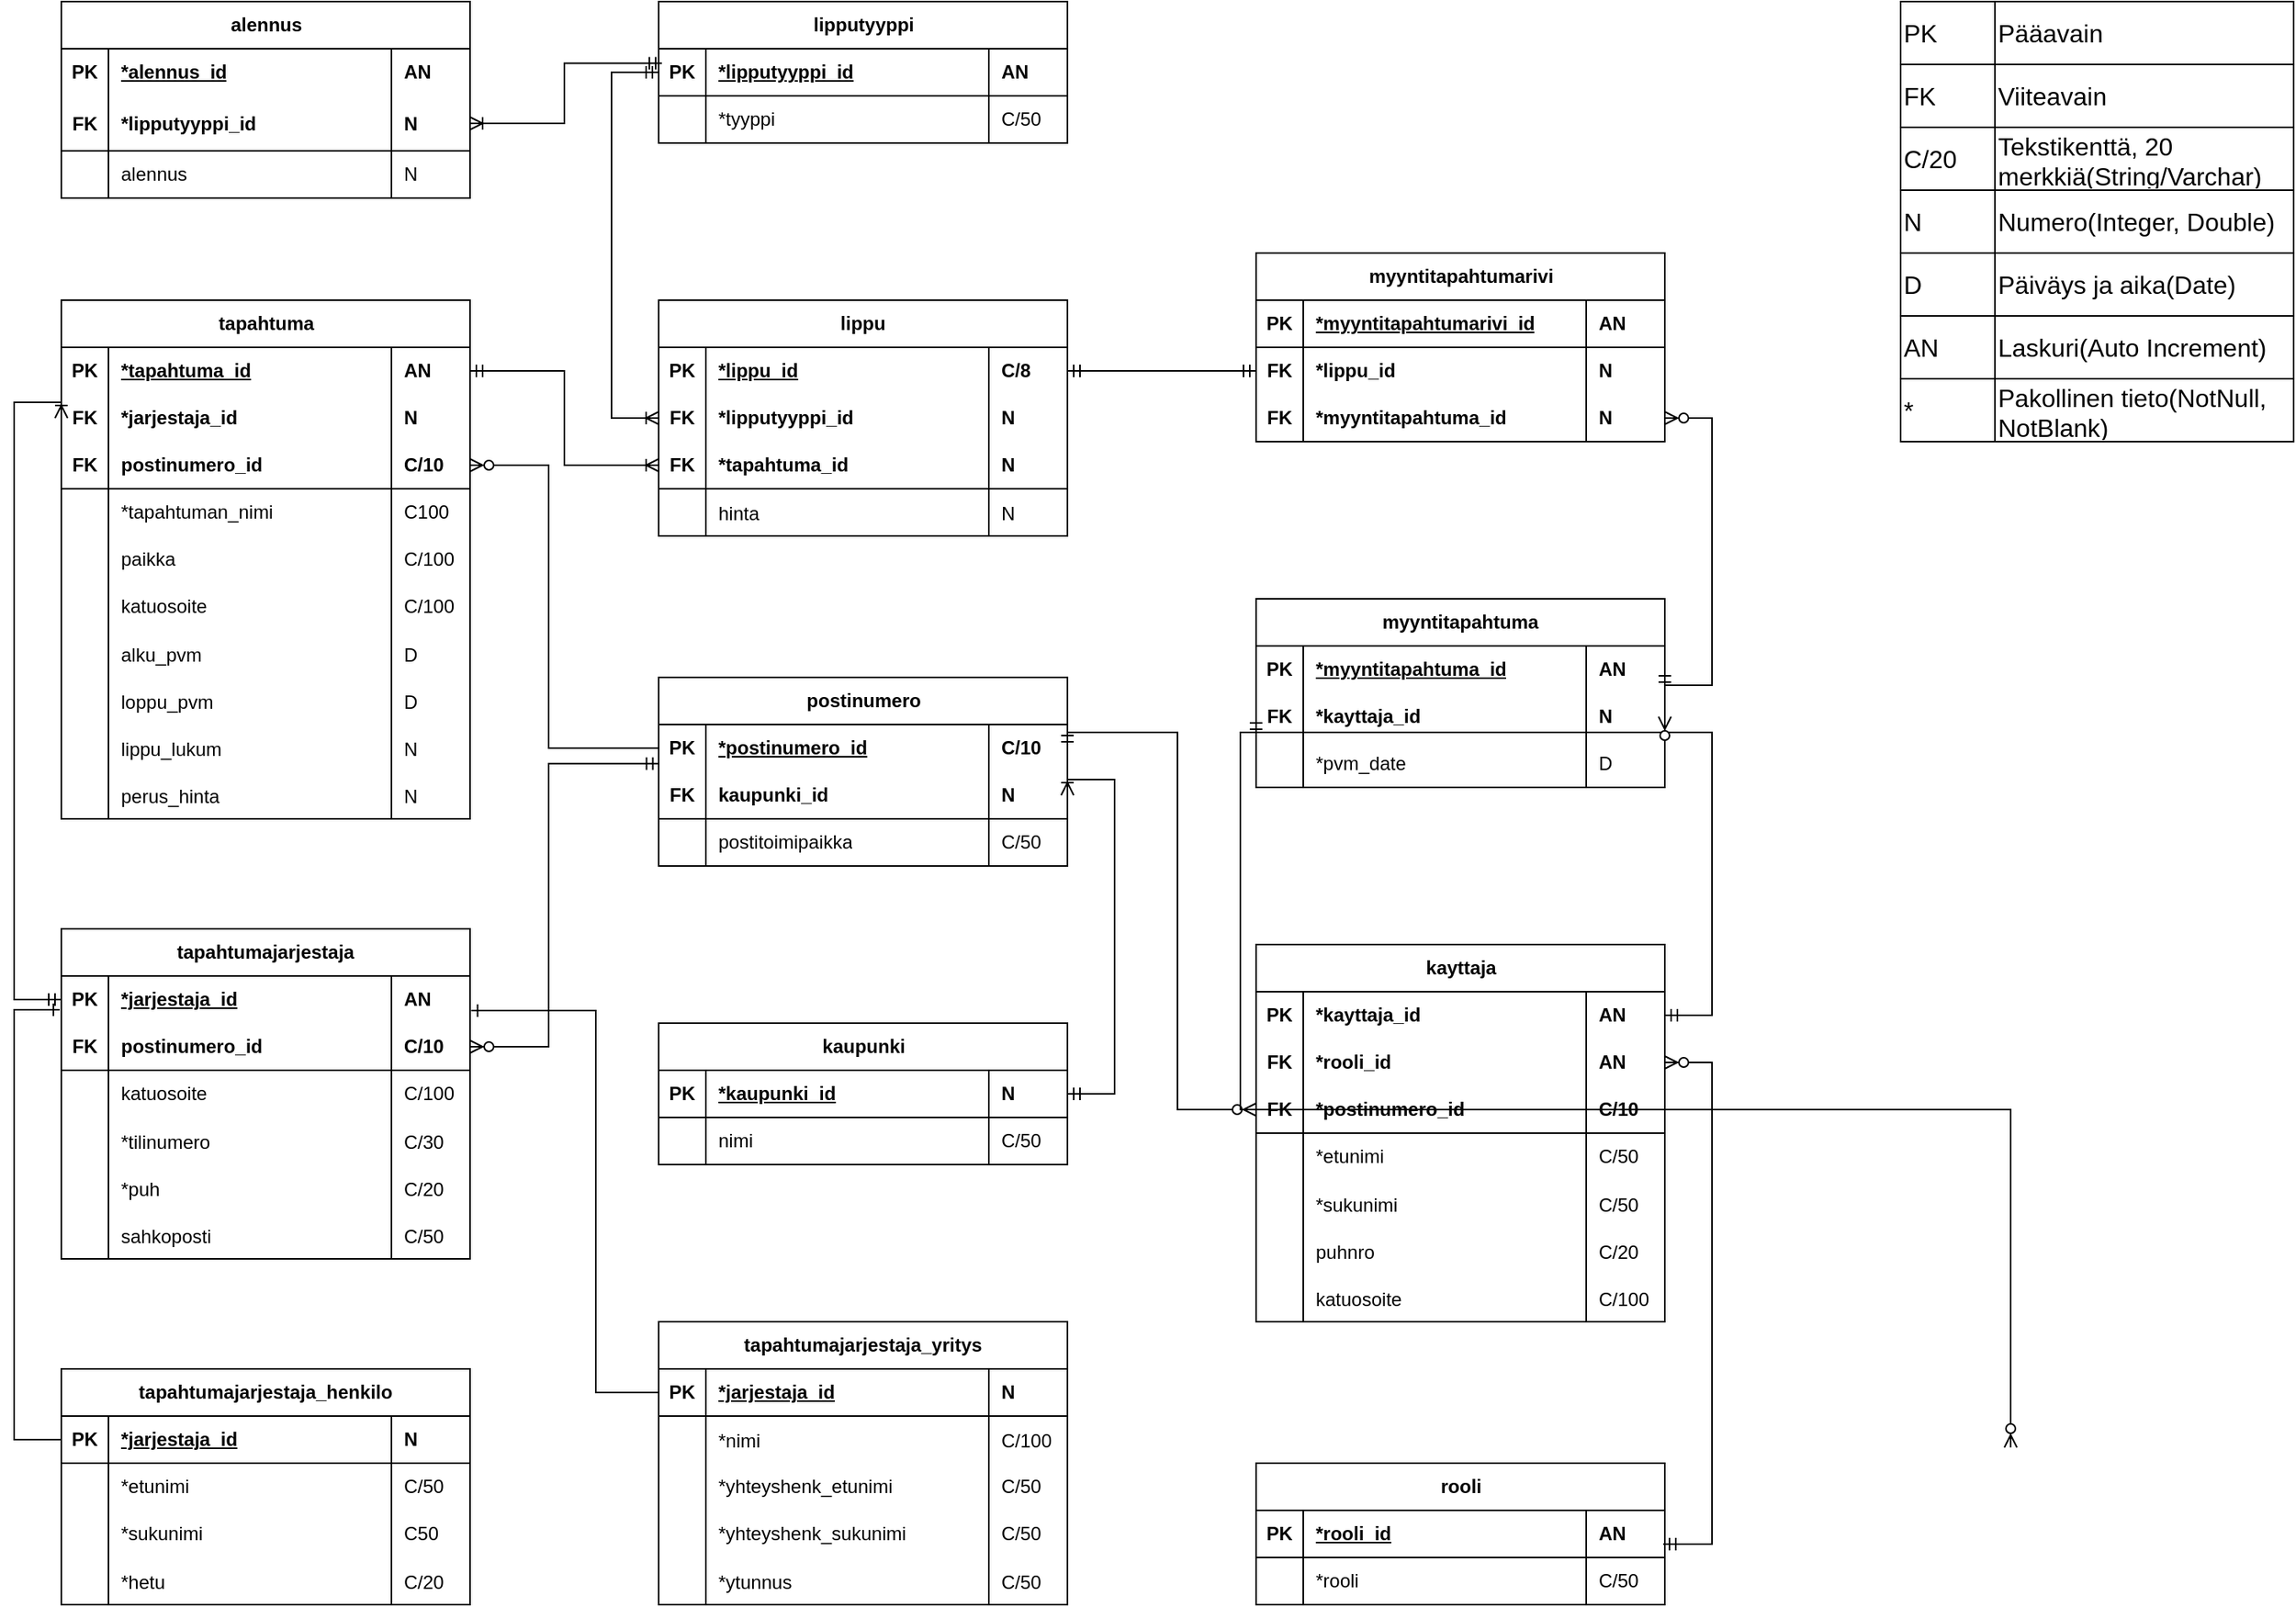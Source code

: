 <mxfile version="23.0.2" type="device">
  <diagram name="Page-1" id="3divRd6uumMWWUISTpxd">
    <mxGraphModel dx="2220" dy="1496" grid="1" gridSize="10" guides="1" tooltips="1" connect="1" arrows="1" fold="1" page="1" pageScale="1" pageWidth="850" pageHeight="1100" math="0" shadow="0">
      <root>
        <mxCell id="0" />
        <mxCell id="1" parent="0" />
        <mxCell id="M20sg4fj1AHNiSFkCsXJ-82" value="tapahtuma" style="shape=table;startSize=30;container=1;collapsible=1;childLayout=tableLayout;fixedRows=1;rowLines=0;fontStyle=1;align=center;resizeLast=1;html=1;" parent="1" vertex="1">
          <mxGeometry x="640" y="210" width="260" height="330.0" as="geometry" />
        </mxCell>
        <mxCell id="M20sg4fj1AHNiSFkCsXJ-281" value="" style="shape=tableRow;horizontal=0;startSize=0;swimlaneHead=0;swimlaneBody=0;fillColor=none;collapsible=0;dropTarget=0;points=[[0,0.5],[1,0.5]];portConstraint=eastwest;top=0;left=0;right=0;bottom=0;" parent="M20sg4fj1AHNiSFkCsXJ-82" vertex="1">
          <mxGeometry y="30" width="260" height="30" as="geometry" />
        </mxCell>
        <mxCell id="M20sg4fj1AHNiSFkCsXJ-282" value="&lt;b&gt;PK&lt;/b&gt;" style="shape=partialRectangle;connectable=0;fillColor=none;top=0;left=0;bottom=0;right=0;fontStyle=0;overflow=hidden;whiteSpace=wrap;html=1;" parent="M20sg4fj1AHNiSFkCsXJ-281" vertex="1">
          <mxGeometry width="30" height="30" as="geometry">
            <mxRectangle width="30" height="30" as="alternateBounds" />
          </mxGeometry>
        </mxCell>
        <mxCell id="M20sg4fj1AHNiSFkCsXJ-283" value="&lt;b&gt;*tapahtuma_id&lt;/b&gt;" style="shape=partialRectangle;connectable=0;fillColor=none;top=0;left=0;bottom=0;right=0;align=left;spacingLeft=6;fontStyle=4;overflow=hidden;whiteSpace=wrap;html=1;" parent="M20sg4fj1AHNiSFkCsXJ-281" vertex="1">
          <mxGeometry x="30" width="180" height="30" as="geometry">
            <mxRectangle width="180" height="30" as="alternateBounds" />
          </mxGeometry>
        </mxCell>
        <mxCell id="_QATMoIYoexjHHuAGtS_-10" value="&lt;b&gt;AN&lt;/b&gt;" style="shape=partialRectangle;connectable=0;fillColor=none;top=0;left=0;bottom=0;right=0;align=left;spacingLeft=6;fontStyle=0;overflow=hidden;whiteSpace=wrap;html=1;" parent="M20sg4fj1AHNiSFkCsXJ-281" vertex="1">
          <mxGeometry x="210" width="50" height="30" as="geometry">
            <mxRectangle width="50" height="30" as="alternateBounds" />
          </mxGeometry>
        </mxCell>
        <mxCell id="M20sg4fj1AHNiSFkCsXJ-379" value="" style="shape=tableRow;horizontal=0;startSize=0;swimlaneHead=0;swimlaneBody=0;fillColor=none;collapsible=0;dropTarget=0;points=[[0,0.5],[1,0.5]];portConstraint=eastwest;top=0;left=0;right=0;bottom=0;" parent="M20sg4fj1AHNiSFkCsXJ-82" vertex="1">
          <mxGeometry y="60" width="260" height="30" as="geometry" />
        </mxCell>
        <mxCell id="M20sg4fj1AHNiSFkCsXJ-380" value="&lt;b&gt;FK&lt;/b&gt;" style="shape=partialRectangle;connectable=0;fillColor=none;top=0;left=0;bottom=0;right=0;fontStyle=0;overflow=hidden;whiteSpace=wrap;html=1;" parent="M20sg4fj1AHNiSFkCsXJ-379" vertex="1">
          <mxGeometry width="30" height="30" as="geometry">
            <mxRectangle width="30" height="30" as="alternateBounds" />
          </mxGeometry>
        </mxCell>
        <mxCell id="M20sg4fj1AHNiSFkCsXJ-381" value="&lt;b&gt;*jarjestaja_id&lt;/b&gt;" style="shape=partialRectangle;connectable=0;fillColor=none;top=0;left=0;bottom=0;right=0;align=left;spacingLeft=6;fontStyle=0;overflow=hidden;whiteSpace=wrap;html=1;" parent="M20sg4fj1AHNiSFkCsXJ-379" vertex="1">
          <mxGeometry x="30" width="180" height="30" as="geometry">
            <mxRectangle width="180" height="30" as="alternateBounds" />
          </mxGeometry>
        </mxCell>
        <mxCell id="_QATMoIYoexjHHuAGtS_-11" value="&lt;b&gt;N&lt;/b&gt;" style="shape=partialRectangle;connectable=0;fillColor=none;top=0;left=0;bottom=0;right=0;align=left;spacingLeft=6;fontStyle=0;overflow=hidden;whiteSpace=wrap;html=1;" parent="M20sg4fj1AHNiSFkCsXJ-379" vertex="1">
          <mxGeometry x="210" width="50" height="30" as="geometry">
            <mxRectangle width="50" height="30" as="alternateBounds" />
          </mxGeometry>
        </mxCell>
        <mxCell id="M20sg4fj1AHNiSFkCsXJ-83" value="" style="shape=tableRow;horizontal=0;startSize=0;swimlaneHead=0;swimlaneBody=0;fillColor=none;collapsible=0;dropTarget=0;points=[[0,0.5],[1,0.5]];portConstraint=eastwest;top=0;left=0;right=0;bottom=1;" parent="M20sg4fj1AHNiSFkCsXJ-82" vertex="1">
          <mxGeometry y="90" width="260" height="30" as="geometry" />
        </mxCell>
        <mxCell id="M20sg4fj1AHNiSFkCsXJ-84" value="FK" style="shape=partialRectangle;connectable=0;fillColor=none;top=0;left=0;bottom=0;right=0;fontStyle=1;overflow=hidden;whiteSpace=wrap;html=1;" parent="M20sg4fj1AHNiSFkCsXJ-83" vertex="1">
          <mxGeometry width="30" height="30" as="geometry">
            <mxRectangle width="30" height="30" as="alternateBounds" />
          </mxGeometry>
        </mxCell>
        <mxCell id="M20sg4fj1AHNiSFkCsXJ-85" value="postinumero_id" style="shape=partialRectangle;connectable=0;fillColor=none;top=0;left=0;bottom=0;right=0;align=left;spacingLeft=6;fontStyle=1;overflow=hidden;whiteSpace=wrap;html=1;" parent="M20sg4fj1AHNiSFkCsXJ-83" vertex="1">
          <mxGeometry x="30" width="180" height="30" as="geometry">
            <mxRectangle width="180" height="30" as="alternateBounds" />
          </mxGeometry>
        </mxCell>
        <mxCell id="_QATMoIYoexjHHuAGtS_-12" value="C/10" style="shape=partialRectangle;connectable=0;fillColor=none;top=0;left=0;bottom=0;right=0;align=left;spacingLeft=6;fontStyle=1;overflow=hidden;whiteSpace=wrap;html=1;" parent="M20sg4fj1AHNiSFkCsXJ-83" vertex="1">
          <mxGeometry x="210" width="50" height="30" as="geometry">
            <mxRectangle width="50" height="30" as="alternateBounds" />
          </mxGeometry>
        </mxCell>
        <mxCell id="M20sg4fj1AHNiSFkCsXJ-92" value="" style="shape=tableRow;horizontal=0;startSize=0;swimlaneHead=0;swimlaneBody=0;fillColor=none;collapsible=0;dropTarget=0;points=[[0,0.5],[1,0.5]];portConstraint=eastwest;top=0;left=0;right=0;bottom=0;" parent="M20sg4fj1AHNiSFkCsXJ-82" vertex="1">
          <mxGeometry y="120" width="260" height="30" as="geometry" />
        </mxCell>
        <mxCell id="M20sg4fj1AHNiSFkCsXJ-93" value="" style="shape=partialRectangle;connectable=0;fillColor=none;top=0;left=0;bottom=0;right=0;editable=1;overflow=hidden;whiteSpace=wrap;html=1;" parent="M20sg4fj1AHNiSFkCsXJ-92" vertex="1">
          <mxGeometry width="30" height="30" as="geometry">
            <mxRectangle width="30" height="30" as="alternateBounds" />
          </mxGeometry>
        </mxCell>
        <mxCell id="M20sg4fj1AHNiSFkCsXJ-94" value="*tapahtuman_nimi" style="shape=partialRectangle;connectable=0;fillColor=none;top=0;left=0;bottom=0;right=0;align=left;spacingLeft=6;overflow=hidden;whiteSpace=wrap;html=1;" parent="M20sg4fj1AHNiSFkCsXJ-92" vertex="1">
          <mxGeometry x="30" width="180" height="30" as="geometry">
            <mxRectangle width="180" height="30" as="alternateBounds" />
          </mxGeometry>
        </mxCell>
        <mxCell id="_QATMoIYoexjHHuAGtS_-13" value="C100" style="shape=partialRectangle;connectable=0;fillColor=none;top=0;left=0;bottom=0;right=0;align=left;spacingLeft=6;overflow=hidden;whiteSpace=wrap;html=1;" parent="M20sg4fj1AHNiSFkCsXJ-92" vertex="1">
          <mxGeometry x="210" width="50" height="30" as="geometry">
            <mxRectangle width="50" height="30" as="alternateBounds" />
          </mxGeometry>
        </mxCell>
        <object label="" id="M20sg4fj1AHNiSFkCsXJ-89">
          <mxCell style="shape=tableRow;horizontal=0;startSize=0;swimlaneHead=0;swimlaneBody=0;fillColor=none;collapsible=0;dropTarget=0;points=[[0,0.5],[1,0.5]];portConstraint=eastwest;top=0;left=0;right=0;bottom=0;" parent="M20sg4fj1AHNiSFkCsXJ-82" vertex="1">
            <mxGeometry y="150" width="260" height="30" as="geometry" />
          </mxCell>
        </object>
        <mxCell id="M20sg4fj1AHNiSFkCsXJ-90" value="" style="shape=partialRectangle;connectable=0;fillColor=none;top=0;left=0;bottom=0;right=0;editable=1;overflow=hidden;whiteSpace=wrap;html=1;" parent="M20sg4fj1AHNiSFkCsXJ-89" vertex="1">
          <mxGeometry width="30" height="30" as="geometry">
            <mxRectangle width="30" height="30" as="alternateBounds" />
          </mxGeometry>
        </mxCell>
        <mxCell id="M20sg4fj1AHNiSFkCsXJ-91" value="paikka" style="shape=partialRectangle;connectable=0;fillColor=none;top=0;left=0;bottom=0;right=0;align=left;spacingLeft=6;overflow=hidden;whiteSpace=wrap;html=1;" parent="M20sg4fj1AHNiSFkCsXJ-89" vertex="1">
          <mxGeometry x="30" width="180" height="30" as="geometry">
            <mxRectangle width="180" height="30" as="alternateBounds" />
          </mxGeometry>
        </mxCell>
        <mxCell id="_QATMoIYoexjHHuAGtS_-14" value="C/100" style="shape=partialRectangle;connectable=0;fillColor=none;top=0;left=0;bottom=0;right=0;align=left;spacingLeft=6;overflow=hidden;whiteSpace=wrap;html=1;" parent="M20sg4fj1AHNiSFkCsXJ-89" vertex="1">
          <mxGeometry x="210" width="50" height="30" as="geometry">
            <mxRectangle width="50" height="30" as="alternateBounds" />
          </mxGeometry>
        </mxCell>
        <mxCell id="M20sg4fj1AHNiSFkCsXJ-86" value="" style="shape=tableRow;horizontal=0;startSize=0;swimlaneHead=0;swimlaneBody=0;fillColor=none;collapsible=0;dropTarget=0;points=[[0,0.5],[1,0.5]];portConstraint=eastwest;top=0;left=0;right=0;bottom=0;" parent="M20sg4fj1AHNiSFkCsXJ-82" vertex="1">
          <mxGeometry y="180" width="260" height="30" as="geometry" />
        </mxCell>
        <mxCell id="M20sg4fj1AHNiSFkCsXJ-87" value="" style="shape=partialRectangle;connectable=0;fillColor=none;top=0;left=0;bottom=0;right=0;editable=1;overflow=hidden;whiteSpace=wrap;html=1;" parent="M20sg4fj1AHNiSFkCsXJ-86" vertex="1">
          <mxGeometry width="30" height="30" as="geometry">
            <mxRectangle width="30" height="30" as="alternateBounds" />
          </mxGeometry>
        </mxCell>
        <mxCell id="M20sg4fj1AHNiSFkCsXJ-88" value="katuosoite" style="shape=partialRectangle;connectable=0;fillColor=none;top=0;left=0;bottom=0;right=0;align=left;spacingLeft=6;overflow=hidden;whiteSpace=wrap;html=1;" parent="M20sg4fj1AHNiSFkCsXJ-86" vertex="1">
          <mxGeometry x="30" width="180" height="30" as="geometry">
            <mxRectangle width="180" height="30" as="alternateBounds" />
          </mxGeometry>
        </mxCell>
        <mxCell id="_QATMoIYoexjHHuAGtS_-15" value="C/100" style="shape=partialRectangle;connectable=0;fillColor=none;top=0;left=0;bottom=0;right=0;align=left;spacingLeft=6;overflow=hidden;whiteSpace=wrap;html=1;" parent="M20sg4fj1AHNiSFkCsXJ-86" vertex="1">
          <mxGeometry x="210" width="50" height="30" as="geometry">
            <mxRectangle width="50" height="30" as="alternateBounds" />
          </mxGeometry>
        </mxCell>
        <mxCell id="M20sg4fj1AHNiSFkCsXJ-111" value="" style="shape=tableRow;horizontal=0;startSize=0;swimlaneHead=0;swimlaneBody=0;fillColor=none;collapsible=0;dropTarget=0;points=[[0,0.5],[1,0.5]];portConstraint=eastwest;top=0;left=0;right=0;bottom=0;" parent="M20sg4fj1AHNiSFkCsXJ-82" vertex="1">
          <mxGeometry y="210" width="260" height="30" as="geometry" />
        </mxCell>
        <mxCell id="M20sg4fj1AHNiSFkCsXJ-112" value="" style="shape=partialRectangle;connectable=0;fillColor=none;top=0;left=0;bottom=0;right=0;editable=1;overflow=hidden;" parent="M20sg4fj1AHNiSFkCsXJ-111" vertex="1">
          <mxGeometry width="30" height="30" as="geometry">
            <mxRectangle width="30" height="30" as="alternateBounds" />
          </mxGeometry>
        </mxCell>
        <mxCell id="M20sg4fj1AHNiSFkCsXJ-113" value="alku_pvm" style="shape=partialRectangle;connectable=0;fillColor=none;top=0;left=0;bottom=0;right=0;align=left;spacingLeft=6;overflow=hidden;" parent="M20sg4fj1AHNiSFkCsXJ-111" vertex="1">
          <mxGeometry x="30" width="180" height="30" as="geometry">
            <mxRectangle width="180" height="30" as="alternateBounds" />
          </mxGeometry>
        </mxCell>
        <mxCell id="_QATMoIYoexjHHuAGtS_-16" value="D" style="shape=partialRectangle;connectable=0;fillColor=none;top=0;left=0;bottom=0;right=0;align=left;spacingLeft=6;overflow=hidden;" parent="M20sg4fj1AHNiSFkCsXJ-111" vertex="1">
          <mxGeometry x="210" width="50" height="30" as="geometry">
            <mxRectangle width="50" height="30" as="alternateBounds" />
          </mxGeometry>
        </mxCell>
        <mxCell id="M20sg4fj1AHNiSFkCsXJ-114" value="" style="shape=tableRow;horizontal=0;startSize=0;swimlaneHead=0;swimlaneBody=0;fillColor=none;collapsible=0;dropTarget=0;points=[[0,0.5],[1,0.5]];portConstraint=eastwest;top=0;left=0;right=0;bottom=0;" parent="M20sg4fj1AHNiSFkCsXJ-82" vertex="1">
          <mxGeometry y="240" width="260" height="30" as="geometry" />
        </mxCell>
        <mxCell id="M20sg4fj1AHNiSFkCsXJ-115" value="" style="shape=partialRectangle;connectable=0;fillColor=none;top=0;left=0;bottom=0;right=0;editable=1;overflow=hidden;" parent="M20sg4fj1AHNiSFkCsXJ-114" vertex="1">
          <mxGeometry width="30" height="30" as="geometry">
            <mxRectangle width="30" height="30" as="alternateBounds" />
          </mxGeometry>
        </mxCell>
        <mxCell id="M20sg4fj1AHNiSFkCsXJ-116" value="loppu_pvm" style="shape=partialRectangle;connectable=0;fillColor=none;top=0;left=0;bottom=0;right=0;align=left;spacingLeft=6;overflow=hidden;" parent="M20sg4fj1AHNiSFkCsXJ-114" vertex="1">
          <mxGeometry x="30" width="180" height="30" as="geometry">
            <mxRectangle width="180" height="30" as="alternateBounds" />
          </mxGeometry>
        </mxCell>
        <mxCell id="_QATMoIYoexjHHuAGtS_-17" value="D" style="shape=partialRectangle;connectable=0;fillColor=none;top=0;left=0;bottom=0;right=0;align=left;spacingLeft=6;overflow=hidden;" parent="M20sg4fj1AHNiSFkCsXJ-114" vertex="1">
          <mxGeometry x="210" width="50" height="30" as="geometry">
            <mxRectangle width="50" height="30" as="alternateBounds" />
          </mxGeometry>
        </mxCell>
        <mxCell id="M20sg4fj1AHNiSFkCsXJ-117" value="" style="shape=tableRow;horizontal=0;startSize=0;swimlaneHead=0;swimlaneBody=0;fillColor=none;collapsible=0;dropTarget=0;points=[[0,0.5],[1,0.5]];portConstraint=eastwest;top=0;left=0;right=0;bottom=0;" parent="M20sg4fj1AHNiSFkCsXJ-82" vertex="1">
          <mxGeometry y="270" width="260" height="30" as="geometry" />
        </mxCell>
        <mxCell id="M20sg4fj1AHNiSFkCsXJ-118" value="" style="shape=partialRectangle;connectable=0;fillColor=none;top=0;left=0;bottom=0;right=0;editable=1;overflow=hidden;" parent="M20sg4fj1AHNiSFkCsXJ-117" vertex="1">
          <mxGeometry width="30" height="30" as="geometry">
            <mxRectangle width="30" height="30" as="alternateBounds" />
          </mxGeometry>
        </mxCell>
        <mxCell id="M20sg4fj1AHNiSFkCsXJ-119" value="lippu_lukum" style="shape=partialRectangle;connectable=0;fillColor=none;top=0;left=0;bottom=0;right=0;align=left;spacingLeft=6;overflow=hidden;" parent="M20sg4fj1AHNiSFkCsXJ-117" vertex="1">
          <mxGeometry x="30" width="180" height="30" as="geometry">
            <mxRectangle width="180" height="30" as="alternateBounds" />
          </mxGeometry>
        </mxCell>
        <mxCell id="_QATMoIYoexjHHuAGtS_-18" value="N" style="shape=partialRectangle;connectable=0;fillColor=none;top=0;left=0;bottom=0;right=0;align=left;spacingLeft=6;overflow=hidden;" parent="M20sg4fj1AHNiSFkCsXJ-117" vertex="1">
          <mxGeometry x="210" width="50" height="30" as="geometry">
            <mxRectangle width="50" height="30" as="alternateBounds" />
          </mxGeometry>
        </mxCell>
        <mxCell id="M20sg4fj1AHNiSFkCsXJ-219" value="" style="shape=tableRow;horizontal=0;startSize=0;swimlaneHead=0;swimlaneBody=0;fillColor=none;collapsible=0;dropTarget=0;points=[[0,0.5],[1,0.5]];portConstraint=eastwest;top=0;left=0;right=0;bottom=0;" parent="M20sg4fj1AHNiSFkCsXJ-82" vertex="1">
          <mxGeometry y="300" width="260" height="30" as="geometry" />
        </mxCell>
        <mxCell id="M20sg4fj1AHNiSFkCsXJ-220" value="" style="shape=partialRectangle;connectable=0;fillColor=none;top=0;left=0;bottom=0;right=0;editable=1;overflow=hidden;" parent="M20sg4fj1AHNiSFkCsXJ-219" vertex="1">
          <mxGeometry width="30" height="30" as="geometry">
            <mxRectangle width="30" height="30" as="alternateBounds" />
          </mxGeometry>
        </mxCell>
        <mxCell id="M20sg4fj1AHNiSFkCsXJ-221" value="perus_hinta" style="shape=partialRectangle;connectable=0;fillColor=none;top=0;left=0;bottom=0;right=0;align=left;spacingLeft=6;overflow=hidden;" parent="M20sg4fj1AHNiSFkCsXJ-219" vertex="1">
          <mxGeometry x="30" width="180" height="30" as="geometry">
            <mxRectangle width="180" height="30" as="alternateBounds" />
          </mxGeometry>
        </mxCell>
        <mxCell id="_QATMoIYoexjHHuAGtS_-19" value="N" style="shape=partialRectangle;connectable=0;fillColor=none;top=0;left=0;bottom=0;right=0;align=left;spacingLeft=6;overflow=hidden;" parent="M20sg4fj1AHNiSFkCsXJ-219" vertex="1">
          <mxGeometry x="210" width="50" height="30" as="geometry">
            <mxRectangle width="50" height="30" as="alternateBounds" />
          </mxGeometry>
        </mxCell>
        <mxCell id="M20sg4fj1AHNiSFkCsXJ-95" value="lippu" style="shape=table;startSize=30;container=1;collapsible=1;childLayout=tableLayout;fixedRows=1;rowLines=0;fontStyle=1;align=center;resizeLast=1;html=1;whiteSpace=wrap;" parent="1" vertex="1">
          <mxGeometry x="1020" y="210" width="260" height="150.0" as="geometry" />
        </mxCell>
        <mxCell id="M20sg4fj1AHNiSFkCsXJ-96" value="" style="shape=tableRow;horizontal=0;startSize=0;swimlaneHead=0;swimlaneBody=0;fillColor=none;collapsible=0;dropTarget=0;points=[[0,0.5],[1,0.5]];portConstraint=eastwest;top=0;left=0;right=0;bottom=0;html=1;" parent="M20sg4fj1AHNiSFkCsXJ-95" vertex="1">
          <mxGeometry y="30" width="260" height="30" as="geometry" />
        </mxCell>
        <mxCell id="M20sg4fj1AHNiSFkCsXJ-97" value="PK" style="shape=partialRectangle;connectable=0;fillColor=none;top=0;left=0;bottom=0;right=0;fontStyle=1;overflow=hidden;html=1;whiteSpace=wrap;" parent="M20sg4fj1AHNiSFkCsXJ-96" vertex="1">
          <mxGeometry width="30" height="30" as="geometry">
            <mxRectangle width="30" height="30" as="alternateBounds" />
          </mxGeometry>
        </mxCell>
        <mxCell id="M20sg4fj1AHNiSFkCsXJ-98" value="*lippu_id" style="shape=partialRectangle;connectable=0;fillColor=none;top=0;left=0;bottom=0;right=0;align=left;spacingLeft=6;fontStyle=5;overflow=hidden;html=1;whiteSpace=wrap;" parent="M20sg4fj1AHNiSFkCsXJ-96" vertex="1">
          <mxGeometry x="30" width="180" height="30" as="geometry">
            <mxRectangle width="180" height="30" as="alternateBounds" />
          </mxGeometry>
        </mxCell>
        <mxCell id="_QATMoIYoexjHHuAGtS_-53" value="C/8" style="shape=partialRectangle;connectable=0;fillColor=none;top=0;left=0;bottom=0;right=0;align=left;spacingLeft=6;fontStyle=1;overflow=hidden;html=1;whiteSpace=wrap;" parent="M20sg4fj1AHNiSFkCsXJ-96" vertex="1">
          <mxGeometry x="210" width="50" height="30" as="geometry">
            <mxRectangle width="50" height="30" as="alternateBounds" />
          </mxGeometry>
        </mxCell>
        <mxCell id="M20sg4fj1AHNiSFkCsXJ-245" value="" style="shape=tableRow;horizontal=0;startSize=0;swimlaneHead=0;swimlaneBody=0;fillColor=none;collapsible=0;dropTarget=0;points=[[0,0.5],[1,0.5]];portConstraint=eastwest;top=0;left=0;right=0;bottom=0;" parent="M20sg4fj1AHNiSFkCsXJ-95" vertex="1">
          <mxGeometry y="60" width="260" height="30" as="geometry" />
        </mxCell>
        <mxCell id="M20sg4fj1AHNiSFkCsXJ-246" value="&lt;b&gt;FK&lt;/b&gt;" style="shape=partialRectangle;connectable=0;fillColor=none;top=0;left=0;bottom=0;right=0;fontStyle=0;overflow=hidden;whiteSpace=wrap;html=1;" parent="M20sg4fj1AHNiSFkCsXJ-245" vertex="1">
          <mxGeometry width="30" height="30" as="geometry">
            <mxRectangle width="30" height="30" as="alternateBounds" />
          </mxGeometry>
        </mxCell>
        <mxCell id="M20sg4fj1AHNiSFkCsXJ-247" value="&lt;b&gt;*lipputyyppi_id&lt;/b&gt;" style="shape=partialRectangle;connectable=0;fillColor=none;top=0;left=0;bottom=0;right=0;align=left;spacingLeft=6;fontStyle=0;overflow=hidden;whiteSpace=wrap;html=1;" parent="M20sg4fj1AHNiSFkCsXJ-245" vertex="1">
          <mxGeometry x="30" width="180" height="30" as="geometry">
            <mxRectangle width="180" height="30" as="alternateBounds" />
          </mxGeometry>
        </mxCell>
        <mxCell id="_QATMoIYoexjHHuAGtS_-54" value="&lt;b&gt;N&lt;/b&gt;" style="shape=partialRectangle;connectable=0;fillColor=none;top=0;left=0;bottom=0;right=0;align=left;spacingLeft=6;fontStyle=0;overflow=hidden;whiteSpace=wrap;html=1;" parent="M20sg4fj1AHNiSFkCsXJ-245" vertex="1">
          <mxGeometry x="210" width="50" height="30" as="geometry">
            <mxRectangle width="50" height="30" as="alternateBounds" />
          </mxGeometry>
        </mxCell>
        <mxCell id="M20sg4fj1AHNiSFkCsXJ-99" value="" style="shape=tableRow;horizontal=0;startSize=0;swimlaneHead=0;swimlaneBody=0;fillColor=none;collapsible=0;dropTarget=0;points=[[0,0.5],[1,0.5]];portConstraint=eastwest;top=0;left=0;right=0;bottom=1;html=1;" parent="M20sg4fj1AHNiSFkCsXJ-95" vertex="1">
          <mxGeometry y="90" width="260" height="30" as="geometry" />
        </mxCell>
        <mxCell id="M20sg4fj1AHNiSFkCsXJ-100" value="FK" style="shape=partialRectangle;connectable=0;fillColor=none;top=0;left=0;bottom=0;right=0;fontStyle=1;overflow=hidden;html=1;whiteSpace=wrap;" parent="M20sg4fj1AHNiSFkCsXJ-99" vertex="1">
          <mxGeometry width="30" height="30" as="geometry">
            <mxRectangle width="30" height="30" as="alternateBounds" />
          </mxGeometry>
        </mxCell>
        <mxCell id="M20sg4fj1AHNiSFkCsXJ-101" value="*tapahtuma_id" style="shape=partialRectangle;connectable=0;fillColor=none;top=0;left=0;bottom=0;right=0;align=left;spacingLeft=6;fontStyle=1;overflow=hidden;html=1;whiteSpace=wrap;" parent="M20sg4fj1AHNiSFkCsXJ-99" vertex="1">
          <mxGeometry x="30" width="180" height="30" as="geometry">
            <mxRectangle width="180" height="30" as="alternateBounds" />
          </mxGeometry>
        </mxCell>
        <mxCell id="_QATMoIYoexjHHuAGtS_-55" value="N" style="shape=partialRectangle;connectable=0;fillColor=none;top=0;left=0;bottom=0;right=0;align=left;spacingLeft=6;fontStyle=1;overflow=hidden;html=1;whiteSpace=wrap;" parent="M20sg4fj1AHNiSFkCsXJ-99" vertex="1">
          <mxGeometry x="210" width="50" height="30" as="geometry">
            <mxRectangle width="50" height="30" as="alternateBounds" />
          </mxGeometry>
        </mxCell>
        <mxCell id="M20sg4fj1AHNiSFkCsXJ-152" value="" style="shape=tableRow;horizontal=0;startSize=0;swimlaneHead=0;swimlaneBody=0;fillColor=none;collapsible=0;dropTarget=0;points=[[0,0.5],[1,0.5]];portConstraint=eastwest;top=0;left=0;right=0;bottom=0;" parent="M20sg4fj1AHNiSFkCsXJ-95" vertex="1">
          <mxGeometry y="120" width="260" height="30" as="geometry" />
        </mxCell>
        <mxCell id="M20sg4fj1AHNiSFkCsXJ-153" value="" style="shape=partialRectangle;connectable=0;fillColor=none;top=0;left=0;bottom=0;right=0;editable=1;overflow=hidden;" parent="M20sg4fj1AHNiSFkCsXJ-152" vertex="1">
          <mxGeometry width="30" height="30" as="geometry">
            <mxRectangle width="30" height="30" as="alternateBounds" />
          </mxGeometry>
        </mxCell>
        <mxCell id="M20sg4fj1AHNiSFkCsXJ-154" value="hinta" style="shape=partialRectangle;connectable=0;fillColor=none;top=0;left=0;bottom=0;right=0;align=left;spacingLeft=6;overflow=hidden;" parent="M20sg4fj1AHNiSFkCsXJ-152" vertex="1">
          <mxGeometry x="30" width="180" height="30" as="geometry">
            <mxRectangle width="180" height="30" as="alternateBounds" />
          </mxGeometry>
        </mxCell>
        <mxCell id="_QATMoIYoexjHHuAGtS_-56" value="N" style="shape=partialRectangle;connectable=0;fillColor=none;top=0;left=0;bottom=0;right=0;align=left;spacingLeft=6;overflow=hidden;" parent="M20sg4fj1AHNiSFkCsXJ-152" vertex="1">
          <mxGeometry x="210" width="50" height="30" as="geometry">
            <mxRectangle width="50" height="30" as="alternateBounds" />
          </mxGeometry>
        </mxCell>
        <mxCell id="M20sg4fj1AHNiSFkCsXJ-203" value="lipputyyppi" style="shape=table;startSize=30;container=1;collapsible=1;childLayout=tableLayout;fixedRows=1;rowLines=0;fontStyle=1;align=center;resizeLast=1;html=1;" parent="1" vertex="1">
          <mxGeometry x="1020" y="20" width="260" height="90" as="geometry" />
        </mxCell>
        <mxCell id="M20sg4fj1AHNiSFkCsXJ-204" value="" style="shape=tableRow;horizontal=0;startSize=0;swimlaneHead=0;swimlaneBody=0;fillColor=none;collapsible=0;dropTarget=0;points=[[0,0.5],[1,0.5]];portConstraint=eastwest;top=0;left=0;right=0;bottom=1;" parent="M20sg4fj1AHNiSFkCsXJ-203" vertex="1">
          <mxGeometry y="30" width="260" height="30" as="geometry" />
        </mxCell>
        <mxCell id="M20sg4fj1AHNiSFkCsXJ-205" value="PK" style="shape=partialRectangle;connectable=0;fillColor=none;top=0;left=0;bottom=0;right=0;fontStyle=1;overflow=hidden;whiteSpace=wrap;html=1;" parent="M20sg4fj1AHNiSFkCsXJ-204" vertex="1">
          <mxGeometry width="30" height="30" as="geometry">
            <mxRectangle width="30" height="30" as="alternateBounds" />
          </mxGeometry>
        </mxCell>
        <mxCell id="M20sg4fj1AHNiSFkCsXJ-206" value="*lipputyyppi_id" style="shape=partialRectangle;connectable=0;fillColor=none;top=0;left=0;bottom=0;right=0;align=left;spacingLeft=6;fontStyle=5;overflow=hidden;whiteSpace=wrap;html=1;" parent="M20sg4fj1AHNiSFkCsXJ-204" vertex="1">
          <mxGeometry x="30" width="180" height="30" as="geometry">
            <mxRectangle width="180" height="30" as="alternateBounds" />
          </mxGeometry>
        </mxCell>
        <mxCell id="_QATMoIYoexjHHuAGtS_-57" value="AN" style="shape=partialRectangle;connectable=0;fillColor=none;top=0;left=0;bottom=0;right=0;align=left;spacingLeft=6;fontStyle=1;overflow=hidden;whiteSpace=wrap;html=1;" parent="M20sg4fj1AHNiSFkCsXJ-204" vertex="1">
          <mxGeometry x="210" width="50" height="30" as="geometry">
            <mxRectangle width="50" height="30" as="alternateBounds" />
          </mxGeometry>
        </mxCell>
        <mxCell id="M20sg4fj1AHNiSFkCsXJ-207" value="" style="shape=tableRow;horizontal=0;startSize=0;swimlaneHead=0;swimlaneBody=0;fillColor=none;collapsible=0;dropTarget=0;points=[[0,0.5],[1,0.5]];portConstraint=eastwest;top=0;left=0;right=0;bottom=0;" parent="M20sg4fj1AHNiSFkCsXJ-203" vertex="1">
          <mxGeometry y="60" width="260" height="30" as="geometry" />
        </mxCell>
        <mxCell id="M20sg4fj1AHNiSFkCsXJ-208" value="" style="shape=partialRectangle;connectable=0;fillColor=none;top=0;left=0;bottom=0;right=0;editable=1;overflow=hidden;whiteSpace=wrap;html=1;" parent="M20sg4fj1AHNiSFkCsXJ-207" vertex="1">
          <mxGeometry width="30" height="30" as="geometry">
            <mxRectangle width="30" height="30" as="alternateBounds" />
          </mxGeometry>
        </mxCell>
        <mxCell id="M20sg4fj1AHNiSFkCsXJ-209" value="*tyyppi" style="shape=partialRectangle;connectable=0;fillColor=none;top=0;left=0;bottom=0;right=0;align=left;spacingLeft=6;overflow=hidden;whiteSpace=wrap;html=1;" parent="M20sg4fj1AHNiSFkCsXJ-207" vertex="1">
          <mxGeometry x="30" width="180" height="30" as="geometry">
            <mxRectangle width="180" height="30" as="alternateBounds" />
          </mxGeometry>
        </mxCell>
        <mxCell id="_QATMoIYoexjHHuAGtS_-58" value="C/50" style="shape=partialRectangle;connectable=0;fillColor=none;top=0;left=0;bottom=0;right=0;align=left;spacingLeft=6;overflow=hidden;whiteSpace=wrap;html=1;" parent="M20sg4fj1AHNiSFkCsXJ-207" vertex="1">
          <mxGeometry x="210" width="50" height="30" as="geometry">
            <mxRectangle width="50" height="30" as="alternateBounds" />
          </mxGeometry>
        </mxCell>
        <mxCell id="M20sg4fj1AHNiSFkCsXJ-222" value="alennus" style="shape=table;startSize=30;container=1;collapsible=1;childLayout=tableLayout;fixedRows=1;rowLines=0;fontStyle=1;align=center;resizeLast=1;html=1;" parent="1" vertex="1">
          <mxGeometry x="640" y="20" width="260" height="125" as="geometry" />
        </mxCell>
        <mxCell id="M20sg4fj1AHNiSFkCsXJ-242" value="" style="shape=tableRow;horizontal=0;startSize=0;swimlaneHead=0;swimlaneBody=0;fillColor=none;collapsible=0;dropTarget=0;points=[[0,0.5],[1,0.5]];portConstraint=eastwest;top=0;left=0;right=0;bottom=0;fontStyle=0" parent="M20sg4fj1AHNiSFkCsXJ-222" vertex="1">
          <mxGeometry y="30" width="260" height="30" as="geometry" />
        </mxCell>
        <mxCell id="M20sg4fj1AHNiSFkCsXJ-243" value="&lt;b&gt;PK&lt;/b&gt;" style="shape=partialRectangle;connectable=0;fillColor=none;top=0;left=0;bottom=0;right=0;fontStyle=0;overflow=hidden;whiteSpace=wrap;html=1;" parent="M20sg4fj1AHNiSFkCsXJ-242" vertex="1">
          <mxGeometry width="30" height="30" as="geometry">
            <mxRectangle width="30" height="30" as="alternateBounds" />
          </mxGeometry>
        </mxCell>
        <mxCell id="M20sg4fj1AHNiSFkCsXJ-244" value="&lt;b&gt;&lt;u&gt;*alennus_id&lt;/u&gt;&lt;/b&gt;" style="shape=partialRectangle;connectable=0;fillColor=none;top=0;left=0;bottom=0;right=0;align=left;spacingLeft=6;fontStyle=0;overflow=hidden;whiteSpace=wrap;html=1;" parent="M20sg4fj1AHNiSFkCsXJ-242" vertex="1">
          <mxGeometry x="30" width="180" height="30" as="geometry">
            <mxRectangle width="180" height="30" as="alternateBounds" />
          </mxGeometry>
        </mxCell>
        <mxCell id="_QATMoIYoexjHHuAGtS_-59" value="&lt;b&gt;AN&lt;/b&gt;" style="shape=partialRectangle;connectable=0;fillColor=none;top=0;left=0;bottom=0;right=0;align=left;spacingLeft=6;fontStyle=0;overflow=hidden;whiteSpace=wrap;html=1;" parent="M20sg4fj1AHNiSFkCsXJ-242" vertex="1">
          <mxGeometry x="210" width="50" height="30" as="geometry">
            <mxRectangle width="50" height="30" as="alternateBounds" />
          </mxGeometry>
        </mxCell>
        <mxCell id="M20sg4fj1AHNiSFkCsXJ-223" value="" style="shape=tableRow;horizontal=0;startSize=0;swimlaneHead=0;swimlaneBody=0;fillColor=none;collapsible=0;dropTarget=0;points=[[0,0.5],[1,0.5]];portConstraint=eastwest;top=0;left=0;right=0;bottom=1;fontStyle=0" parent="M20sg4fj1AHNiSFkCsXJ-222" vertex="1">
          <mxGeometry y="60" width="260" height="35" as="geometry" />
        </mxCell>
        <mxCell id="M20sg4fj1AHNiSFkCsXJ-224" value="FK" style="shape=partialRectangle;connectable=0;fillColor=none;top=0;left=0;bottom=0;right=0;fontStyle=1;overflow=hidden;whiteSpace=wrap;html=1;" parent="M20sg4fj1AHNiSFkCsXJ-223" vertex="1">
          <mxGeometry width="30" height="35" as="geometry">
            <mxRectangle width="30" height="35" as="alternateBounds" />
          </mxGeometry>
        </mxCell>
        <mxCell id="M20sg4fj1AHNiSFkCsXJ-225" value="*lipputyyppi_id" style="shape=partialRectangle;connectable=0;fillColor=none;top=0;left=0;bottom=0;right=0;align=left;spacingLeft=6;fontStyle=1;overflow=hidden;whiteSpace=wrap;html=1;" parent="M20sg4fj1AHNiSFkCsXJ-223" vertex="1">
          <mxGeometry x="30" width="180" height="35" as="geometry">
            <mxRectangle width="180" height="35" as="alternateBounds" />
          </mxGeometry>
        </mxCell>
        <mxCell id="_QATMoIYoexjHHuAGtS_-60" value="N" style="shape=partialRectangle;connectable=0;fillColor=none;top=0;left=0;bottom=0;right=0;align=left;spacingLeft=6;fontStyle=1;overflow=hidden;whiteSpace=wrap;html=1;" parent="M20sg4fj1AHNiSFkCsXJ-223" vertex="1">
          <mxGeometry x="210" width="50" height="35" as="geometry">
            <mxRectangle width="50" height="35" as="alternateBounds" />
          </mxGeometry>
        </mxCell>
        <mxCell id="M20sg4fj1AHNiSFkCsXJ-226" value="" style="shape=tableRow;horizontal=0;startSize=0;swimlaneHead=0;swimlaneBody=0;fillColor=none;collapsible=0;dropTarget=0;points=[[0,0.5],[1,0.5]];portConstraint=eastwest;top=0;left=0;right=0;bottom=0;" parent="M20sg4fj1AHNiSFkCsXJ-222" vertex="1">
          <mxGeometry y="95" width="260" height="30" as="geometry" />
        </mxCell>
        <mxCell id="M20sg4fj1AHNiSFkCsXJ-227" value="" style="shape=partialRectangle;connectable=0;fillColor=none;top=0;left=0;bottom=0;right=0;editable=1;overflow=hidden;whiteSpace=wrap;html=1;" parent="M20sg4fj1AHNiSFkCsXJ-226" vertex="1">
          <mxGeometry width="30" height="30" as="geometry">
            <mxRectangle width="30" height="30" as="alternateBounds" />
          </mxGeometry>
        </mxCell>
        <mxCell id="M20sg4fj1AHNiSFkCsXJ-228" value="alennus" style="shape=partialRectangle;connectable=0;fillColor=none;top=0;left=0;bottom=0;right=0;align=left;spacingLeft=6;overflow=hidden;whiteSpace=wrap;html=1;" parent="M20sg4fj1AHNiSFkCsXJ-226" vertex="1">
          <mxGeometry x="30" width="180" height="30" as="geometry">
            <mxRectangle width="180" height="30" as="alternateBounds" />
          </mxGeometry>
        </mxCell>
        <mxCell id="_QATMoIYoexjHHuAGtS_-61" value="N" style="shape=partialRectangle;connectable=0;fillColor=none;top=0;left=0;bottom=0;right=0;align=left;spacingLeft=6;overflow=hidden;whiteSpace=wrap;html=1;" parent="M20sg4fj1AHNiSFkCsXJ-226" vertex="1">
          <mxGeometry x="210" width="50" height="30" as="geometry">
            <mxRectangle width="50" height="30" as="alternateBounds" />
          </mxGeometry>
        </mxCell>
        <mxCell id="M20sg4fj1AHNiSFkCsXJ-248" value="postinumero" style="shape=table;startSize=30;container=1;collapsible=1;childLayout=tableLayout;fixedRows=1;rowLines=0;fontStyle=1;align=center;resizeLast=1;html=1;" parent="1" vertex="1">
          <mxGeometry x="1020" y="450" width="260" height="120" as="geometry" />
        </mxCell>
        <mxCell id="M20sg4fj1AHNiSFkCsXJ-278" value="" style="shape=tableRow;horizontal=0;startSize=0;swimlaneHead=0;swimlaneBody=0;fillColor=none;collapsible=0;dropTarget=0;points=[[0,0.5],[1,0.5]];portConstraint=eastwest;top=0;left=0;right=0;bottom=0;" parent="M20sg4fj1AHNiSFkCsXJ-248" vertex="1">
          <mxGeometry y="30" width="260" height="30" as="geometry" />
        </mxCell>
        <mxCell id="M20sg4fj1AHNiSFkCsXJ-279" value="&lt;b&gt;PK&lt;/b&gt;" style="shape=partialRectangle;connectable=0;fillColor=none;top=0;left=0;bottom=0;right=0;fontStyle=0;overflow=hidden;whiteSpace=wrap;html=1;" parent="M20sg4fj1AHNiSFkCsXJ-278" vertex="1">
          <mxGeometry width="30" height="30" as="geometry">
            <mxRectangle width="30" height="30" as="alternateBounds" />
          </mxGeometry>
        </mxCell>
        <mxCell id="M20sg4fj1AHNiSFkCsXJ-280" value="&lt;b&gt;*postinumero_id&lt;/b&gt;" style="shape=partialRectangle;connectable=0;fillColor=none;top=0;left=0;bottom=0;right=0;align=left;spacingLeft=6;fontStyle=4;overflow=hidden;whiteSpace=wrap;html=1;" parent="M20sg4fj1AHNiSFkCsXJ-278" vertex="1">
          <mxGeometry x="30" width="180" height="30" as="geometry">
            <mxRectangle width="180" height="30" as="alternateBounds" />
          </mxGeometry>
        </mxCell>
        <mxCell id="_QATMoIYoexjHHuAGtS_-26" value="&lt;b&gt;C/10&lt;/b&gt;" style="shape=partialRectangle;connectable=0;fillColor=none;top=0;left=0;bottom=0;right=0;align=left;spacingLeft=6;fontStyle=0;overflow=hidden;whiteSpace=wrap;html=1;" parent="M20sg4fj1AHNiSFkCsXJ-278" vertex="1">
          <mxGeometry x="210" width="50" height="30" as="geometry">
            <mxRectangle width="50" height="30" as="alternateBounds" />
          </mxGeometry>
        </mxCell>
        <mxCell id="M20sg4fj1AHNiSFkCsXJ-249" value="" style="shape=tableRow;horizontal=0;startSize=0;swimlaneHead=0;swimlaneBody=0;fillColor=none;collapsible=0;dropTarget=0;points=[[0,0.5],[1,0.5]];portConstraint=eastwest;top=0;left=0;right=0;bottom=1;" parent="M20sg4fj1AHNiSFkCsXJ-248" vertex="1">
          <mxGeometry y="60" width="260" height="30" as="geometry" />
        </mxCell>
        <mxCell id="M20sg4fj1AHNiSFkCsXJ-250" value="FK" style="shape=partialRectangle;connectable=0;fillColor=none;top=0;left=0;bottom=0;right=0;fontStyle=1;overflow=hidden;whiteSpace=wrap;html=1;" parent="M20sg4fj1AHNiSFkCsXJ-249" vertex="1">
          <mxGeometry width="30" height="30" as="geometry">
            <mxRectangle width="30" height="30" as="alternateBounds" />
          </mxGeometry>
        </mxCell>
        <mxCell id="M20sg4fj1AHNiSFkCsXJ-251" value="kaupunki_id" style="shape=partialRectangle;connectable=0;fillColor=none;top=0;left=0;bottom=0;right=0;align=left;spacingLeft=6;fontStyle=1;overflow=hidden;whiteSpace=wrap;html=1;" parent="M20sg4fj1AHNiSFkCsXJ-249" vertex="1">
          <mxGeometry x="30" width="180" height="30" as="geometry">
            <mxRectangle width="180" height="30" as="alternateBounds" />
          </mxGeometry>
        </mxCell>
        <mxCell id="_QATMoIYoexjHHuAGtS_-27" value="N" style="shape=partialRectangle;connectable=0;fillColor=none;top=0;left=0;bottom=0;right=0;align=left;spacingLeft=6;fontStyle=1;overflow=hidden;whiteSpace=wrap;html=1;" parent="M20sg4fj1AHNiSFkCsXJ-249" vertex="1">
          <mxGeometry x="210" width="50" height="30" as="geometry">
            <mxRectangle width="50" height="30" as="alternateBounds" />
          </mxGeometry>
        </mxCell>
        <mxCell id="M20sg4fj1AHNiSFkCsXJ-252" value="" style="shape=tableRow;horizontal=0;startSize=0;swimlaneHead=0;swimlaneBody=0;fillColor=none;collapsible=0;dropTarget=0;points=[[0,0.5],[1,0.5]];portConstraint=eastwest;top=0;left=0;right=0;bottom=0;" parent="M20sg4fj1AHNiSFkCsXJ-248" vertex="1">
          <mxGeometry y="90" width="260" height="30" as="geometry" />
        </mxCell>
        <mxCell id="M20sg4fj1AHNiSFkCsXJ-253" value="" style="shape=partialRectangle;connectable=0;fillColor=none;top=0;left=0;bottom=0;right=0;editable=1;overflow=hidden;whiteSpace=wrap;html=1;" parent="M20sg4fj1AHNiSFkCsXJ-252" vertex="1">
          <mxGeometry width="30" height="30" as="geometry">
            <mxRectangle width="30" height="30" as="alternateBounds" />
          </mxGeometry>
        </mxCell>
        <mxCell id="M20sg4fj1AHNiSFkCsXJ-254" value="postitoimipaikka" style="shape=partialRectangle;connectable=0;fillColor=none;top=0;left=0;bottom=0;right=0;align=left;spacingLeft=6;overflow=hidden;whiteSpace=wrap;html=1;" parent="M20sg4fj1AHNiSFkCsXJ-252" vertex="1">
          <mxGeometry x="30" width="180" height="30" as="geometry">
            <mxRectangle width="180" height="30" as="alternateBounds" />
          </mxGeometry>
        </mxCell>
        <mxCell id="_QATMoIYoexjHHuAGtS_-28" value="C/50" style="shape=partialRectangle;connectable=0;fillColor=none;top=0;left=0;bottom=0;right=0;align=left;spacingLeft=6;overflow=hidden;whiteSpace=wrap;html=1;" parent="M20sg4fj1AHNiSFkCsXJ-252" vertex="1">
          <mxGeometry x="210" width="50" height="30" as="geometry">
            <mxRectangle width="50" height="30" as="alternateBounds" />
          </mxGeometry>
        </mxCell>
        <mxCell id="M20sg4fj1AHNiSFkCsXJ-261" value="kaupunki" style="shape=table;startSize=30;container=1;collapsible=1;childLayout=tableLayout;fixedRows=1;rowLines=0;fontStyle=1;align=center;resizeLast=1;html=1;" parent="1" vertex="1">
          <mxGeometry x="1020" y="670" width="260" height="90" as="geometry" />
        </mxCell>
        <mxCell id="M20sg4fj1AHNiSFkCsXJ-262" value="" style="shape=tableRow;horizontal=0;startSize=0;swimlaneHead=0;swimlaneBody=0;fillColor=none;collapsible=0;dropTarget=0;points=[[0,0.5],[1,0.5]];portConstraint=eastwest;top=0;left=0;right=0;bottom=1;" parent="M20sg4fj1AHNiSFkCsXJ-261" vertex="1">
          <mxGeometry y="30" width="260" height="30" as="geometry" />
        </mxCell>
        <mxCell id="M20sg4fj1AHNiSFkCsXJ-263" value="PK" style="shape=partialRectangle;connectable=0;fillColor=none;top=0;left=0;bottom=0;right=0;fontStyle=1;overflow=hidden;whiteSpace=wrap;html=1;" parent="M20sg4fj1AHNiSFkCsXJ-262" vertex="1">
          <mxGeometry width="30" height="30" as="geometry">
            <mxRectangle width="30" height="30" as="alternateBounds" />
          </mxGeometry>
        </mxCell>
        <mxCell id="M20sg4fj1AHNiSFkCsXJ-264" value="*kaupunki_id" style="shape=partialRectangle;connectable=0;fillColor=none;top=0;left=0;bottom=0;right=0;align=left;spacingLeft=6;fontStyle=5;overflow=hidden;whiteSpace=wrap;html=1;" parent="M20sg4fj1AHNiSFkCsXJ-262" vertex="1">
          <mxGeometry x="30" width="180" height="30" as="geometry">
            <mxRectangle width="180" height="30" as="alternateBounds" />
          </mxGeometry>
        </mxCell>
        <mxCell id="_QATMoIYoexjHHuAGtS_-29" value="N" style="shape=partialRectangle;connectable=0;fillColor=none;top=0;left=0;bottom=0;right=0;align=left;spacingLeft=6;fontStyle=1;overflow=hidden;whiteSpace=wrap;html=1;" parent="M20sg4fj1AHNiSFkCsXJ-262" vertex="1">
          <mxGeometry x="210" width="50" height="30" as="geometry">
            <mxRectangle width="50" height="30" as="alternateBounds" />
          </mxGeometry>
        </mxCell>
        <mxCell id="M20sg4fj1AHNiSFkCsXJ-265" value="" style="shape=tableRow;horizontal=0;startSize=0;swimlaneHead=0;swimlaneBody=0;fillColor=none;collapsible=0;dropTarget=0;points=[[0,0.5],[1,0.5]];portConstraint=eastwest;top=0;left=0;right=0;bottom=0;" parent="M20sg4fj1AHNiSFkCsXJ-261" vertex="1">
          <mxGeometry y="60" width="260" height="30" as="geometry" />
        </mxCell>
        <mxCell id="M20sg4fj1AHNiSFkCsXJ-266" value="" style="shape=partialRectangle;connectable=0;fillColor=none;top=0;left=0;bottom=0;right=0;editable=1;overflow=hidden;whiteSpace=wrap;html=1;" parent="M20sg4fj1AHNiSFkCsXJ-265" vertex="1">
          <mxGeometry width="30" height="30" as="geometry">
            <mxRectangle width="30" height="30" as="alternateBounds" />
          </mxGeometry>
        </mxCell>
        <mxCell id="M20sg4fj1AHNiSFkCsXJ-267" value="nimi" style="shape=partialRectangle;connectable=0;fillColor=none;top=0;left=0;bottom=0;right=0;align=left;spacingLeft=6;overflow=hidden;whiteSpace=wrap;html=1;" parent="M20sg4fj1AHNiSFkCsXJ-265" vertex="1">
          <mxGeometry x="30" width="180" height="30" as="geometry">
            <mxRectangle width="180" height="30" as="alternateBounds" />
          </mxGeometry>
        </mxCell>
        <mxCell id="_QATMoIYoexjHHuAGtS_-30" value="C/50" style="shape=partialRectangle;connectable=0;fillColor=none;top=0;left=0;bottom=0;right=0;align=left;spacingLeft=6;overflow=hidden;whiteSpace=wrap;html=1;" parent="M20sg4fj1AHNiSFkCsXJ-265" vertex="1">
          <mxGeometry x="210" width="50" height="30" as="geometry">
            <mxRectangle width="50" height="30" as="alternateBounds" />
          </mxGeometry>
        </mxCell>
        <mxCell id="M20sg4fj1AHNiSFkCsXJ-284" value="myyntitapahtumarivi" style="shape=table;startSize=30;container=1;collapsible=1;childLayout=tableLayout;fixedRows=1;rowLines=0;fontStyle=1;align=center;resizeLast=1;html=1;" parent="1" vertex="1">
          <mxGeometry x="1400" y="180" width="260" height="120" as="geometry" />
        </mxCell>
        <mxCell id="M20sg4fj1AHNiSFkCsXJ-285" value="" style="shape=tableRow;horizontal=0;startSize=0;swimlaneHead=0;swimlaneBody=0;fillColor=none;collapsible=0;dropTarget=0;points=[[0,0.5],[1,0.5]];portConstraint=eastwest;top=0;left=0;right=0;bottom=1;" parent="M20sg4fj1AHNiSFkCsXJ-284" vertex="1">
          <mxGeometry y="30" width="260" height="30" as="geometry" />
        </mxCell>
        <mxCell id="M20sg4fj1AHNiSFkCsXJ-286" value="PK" style="shape=partialRectangle;connectable=0;fillColor=none;top=0;left=0;bottom=0;right=0;fontStyle=1;overflow=hidden;whiteSpace=wrap;html=1;" parent="M20sg4fj1AHNiSFkCsXJ-285" vertex="1">
          <mxGeometry width="30" height="30" as="geometry">
            <mxRectangle width="30" height="30" as="alternateBounds" />
          </mxGeometry>
        </mxCell>
        <mxCell id="M20sg4fj1AHNiSFkCsXJ-287" value="*myyntitapahtumarivi_id" style="shape=partialRectangle;connectable=0;fillColor=none;top=0;left=0;bottom=0;right=0;align=left;spacingLeft=6;fontStyle=5;overflow=hidden;whiteSpace=wrap;html=1;" parent="M20sg4fj1AHNiSFkCsXJ-285" vertex="1">
          <mxGeometry x="30" width="180" height="30" as="geometry">
            <mxRectangle width="180" height="30" as="alternateBounds" />
          </mxGeometry>
        </mxCell>
        <mxCell id="_QATMoIYoexjHHuAGtS_-62" value="AN" style="shape=partialRectangle;connectable=0;fillColor=none;top=0;left=0;bottom=0;right=0;align=left;spacingLeft=6;fontStyle=1;overflow=hidden;whiteSpace=wrap;html=1;" parent="M20sg4fj1AHNiSFkCsXJ-285" vertex="1">
          <mxGeometry x="210" width="50" height="30" as="geometry">
            <mxRectangle width="50" height="30" as="alternateBounds" />
          </mxGeometry>
        </mxCell>
        <mxCell id="M20sg4fj1AHNiSFkCsXJ-288" value="" style="shape=tableRow;horizontal=0;startSize=0;swimlaneHead=0;swimlaneBody=0;fillColor=none;collapsible=0;dropTarget=0;points=[[0,0.5],[1,0.5]];portConstraint=eastwest;top=0;left=0;right=0;bottom=0;" parent="M20sg4fj1AHNiSFkCsXJ-284" vertex="1">
          <mxGeometry y="60" width="260" height="30" as="geometry" />
        </mxCell>
        <mxCell id="M20sg4fj1AHNiSFkCsXJ-289" value="&lt;b&gt;FK&lt;/b&gt;" style="shape=partialRectangle;connectable=0;fillColor=none;top=0;left=0;bottom=0;right=0;editable=1;overflow=hidden;whiteSpace=wrap;html=1;" parent="M20sg4fj1AHNiSFkCsXJ-288" vertex="1">
          <mxGeometry width="30" height="30" as="geometry">
            <mxRectangle width="30" height="30" as="alternateBounds" />
          </mxGeometry>
        </mxCell>
        <mxCell id="M20sg4fj1AHNiSFkCsXJ-290" value="&lt;b&gt;*lippu_id&lt;/b&gt;" style="shape=partialRectangle;connectable=0;fillColor=none;top=0;left=0;bottom=0;right=0;align=left;spacingLeft=6;overflow=hidden;whiteSpace=wrap;html=1;" parent="M20sg4fj1AHNiSFkCsXJ-288" vertex="1">
          <mxGeometry x="30" width="180" height="30" as="geometry">
            <mxRectangle width="180" height="30" as="alternateBounds" />
          </mxGeometry>
        </mxCell>
        <mxCell id="_QATMoIYoexjHHuAGtS_-63" value="&lt;b&gt;N&lt;/b&gt;" style="shape=partialRectangle;connectable=0;fillColor=none;top=0;left=0;bottom=0;right=0;align=left;spacingLeft=6;overflow=hidden;whiteSpace=wrap;html=1;" parent="M20sg4fj1AHNiSFkCsXJ-288" vertex="1">
          <mxGeometry x="210" width="50" height="30" as="geometry">
            <mxRectangle width="50" height="30" as="alternateBounds" />
          </mxGeometry>
        </mxCell>
        <mxCell id="M20sg4fj1AHNiSFkCsXJ-294" value="" style="shape=tableRow;horizontal=0;startSize=0;swimlaneHead=0;swimlaneBody=0;fillColor=none;collapsible=0;dropTarget=0;points=[[0,0.5],[1,0.5]];portConstraint=eastwest;top=0;left=0;right=0;bottom=0;" parent="M20sg4fj1AHNiSFkCsXJ-284" vertex="1">
          <mxGeometry y="90" width="260" height="30" as="geometry" />
        </mxCell>
        <mxCell id="M20sg4fj1AHNiSFkCsXJ-295" value="&lt;b&gt;FK&lt;/b&gt;" style="shape=partialRectangle;connectable=0;fillColor=none;top=0;left=0;bottom=0;right=0;editable=1;overflow=hidden;whiteSpace=wrap;html=1;" parent="M20sg4fj1AHNiSFkCsXJ-294" vertex="1">
          <mxGeometry width="30" height="30" as="geometry">
            <mxRectangle width="30" height="30" as="alternateBounds" />
          </mxGeometry>
        </mxCell>
        <mxCell id="M20sg4fj1AHNiSFkCsXJ-296" value="&lt;b&gt;*myyntitapahtuma_id&lt;/b&gt;" style="shape=partialRectangle;connectable=0;fillColor=none;top=0;left=0;bottom=0;right=0;align=left;spacingLeft=6;overflow=hidden;whiteSpace=wrap;html=1;" parent="M20sg4fj1AHNiSFkCsXJ-294" vertex="1">
          <mxGeometry x="30" width="180" height="30" as="geometry">
            <mxRectangle width="180" height="30" as="alternateBounds" />
          </mxGeometry>
        </mxCell>
        <mxCell id="_QATMoIYoexjHHuAGtS_-64" value="&lt;b&gt;N&lt;/b&gt;" style="shape=partialRectangle;connectable=0;fillColor=none;top=0;left=0;bottom=0;right=0;align=left;spacingLeft=6;overflow=hidden;whiteSpace=wrap;html=1;" parent="M20sg4fj1AHNiSFkCsXJ-294" vertex="1">
          <mxGeometry x="210" width="50" height="30" as="geometry">
            <mxRectangle width="50" height="30" as="alternateBounds" />
          </mxGeometry>
        </mxCell>
        <mxCell id="M20sg4fj1AHNiSFkCsXJ-316" value="kayttaja" style="shape=table;startSize=30;container=1;collapsible=1;childLayout=tableLayout;fixedRows=1;rowLines=0;fontStyle=1;align=center;resizeLast=1;html=1;movable=1;resizable=1;rotatable=1;deletable=1;editable=1;locked=0;connectable=1;" parent="1" vertex="1">
          <mxGeometry x="1400" y="620" width="260" height="240" as="geometry" />
        </mxCell>
        <mxCell id="CyPi2GNxbIb4sLhhIDM0-59" style="shape=tableRow;horizontal=0;startSize=0;swimlaneHead=0;swimlaneBody=0;fillColor=none;collapsible=0;dropTarget=0;points=[[0,0.5],[1,0.5]];portConstraint=eastwest;top=0;left=0;right=0;bottom=0;" vertex="1" parent="M20sg4fj1AHNiSFkCsXJ-316">
          <mxGeometry y="30" width="260" height="30" as="geometry" />
        </mxCell>
        <mxCell id="CyPi2GNxbIb4sLhhIDM0-60" value="PK" style="shape=partialRectangle;connectable=0;fillColor=none;top=0;left=0;bottom=0;right=0;fontStyle=1;overflow=hidden;whiteSpace=wrap;html=1;" vertex="1" parent="CyPi2GNxbIb4sLhhIDM0-59">
          <mxGeometry width="30" height="30" as="geometry">
            <mxRectangle width="30" height="30" as="alternateBounds" />
          </mxGeometry>
        </mxCell>
        <mxCell id="CyPi2GNxbIb4sLhhIDM0-61" value="*kayttaja_id" style="shape=partialRectangle;connectable=0;fillColor=none;top=0;left=0;bottom=0;right=0;align=left;spacingLeft=6;fontStyle=1;overflow=hidden;whiteSpace=wrap;html=1;" vertex="1" parent="CyPi2GNxbIb4sLhhIDM0-59">
          <mxGeometry x="30" width="180" height="30" as="geometry">
            <mxRectangle width="180" height="30" as="alternateBounds" />
          </mxGeometry>
        </mxCell>
        <mxCell id="CyPi2GNxbIb4sLhhIDM0-62" value="AN" style="shape=partialRectangle;connectable=0;fillColor=none;top=0;left=0;bottom=0;right=0;align=left;spacingLeft=6;fontStyle=1;overflow=hidden;whiteSpace=wrap;html=1;" vertex="1" parent="CyPi2GNxbIb4sLhhIDM0-59">
          <mxGeometry x="210" width="50" height="30" as="geometry">
            <mxRectangle width="50" height="30" as="alternateBounds" />
          </mxGeometry>
        </mxCell>
        <mxCell id="M20sg4fj1AHNiSFkCsXJ-361" value="" style="shape=tableRow;horizontal=0;startSize=0;swimlaneHead=0;swimlaneBody=0;fillColor=none;collapsible=0;dropTarget=0;points=[[0,0.5],[1,0.5]];portConstraint=eastwest;top=0;left=0;right=0;bottom=0;" parent="M20sg4fj1AHNiSFkCsXJ-316" vertex="1">
          <mxGeometry y="60" width="260" height="30" as="geometry" />
        </mxCell>
        <mxCell id="M20sg4fj1AHNiSFkCsXJ-362" value="&lt;b&gt;FK&lt;/b&gt;" style="shape=partialRectangle;connectable=0;fillColor=none;top=0;left=0;bottom=0;right=0;fontStyle=0;overflow=hidden;whiteSpace=wrap;html=1;" parent="M20sg4fj1AHNiSFkCsXJ-361" vertex="1">
          <mxGeometry width="30" height="30" as="geometry">
            <mxRectangle width="30" height="30" as="alternateBounds" />
          </mxGeometry>
        </mxCell>
        <mxCell id="M20sg4fj1AHNiSFkCsXJ-363" value="&lt;b&gt;*rooli_id&lt;/b&gt;" style="shape=partialRectangle;connectable=0;fillColor=none;top=0;left=0;bottom=0;right=0;align=left;spacingLeft=6;fontStyle=0;overflow=hidden;whiteSpace=wrap;html=1;" parent="M20sg4fj1AHNiSFkCsXJ-361" vertex="1">
          <mxGeometry x="30" width="180" height="30" as="geometry">
            <mxRectangle width="180" height="30" as="alternateBounds" />
          </mxGeometry>
        </mxCell>
        <mxCell id="_QATMoIYoexjHHuAGtS_-41" value="&lt;b&gt;AN&lt;/b&gt;" style="shape=partialRectangle;connectable=0;fillColor=none;top=0;left=0;bottom=0;right=0;align=left;spacingLeft=6;fontStyle=0;overflow=hidden;whiteSpace=wrap;html=1;" parent="M20sg4fj1AHNiSFkCsXJ-361" vertex="1">
          <mxGeometry x="210" width="50" height="30" as="geometry">
            <mxRectangle width="50" height="30" as="alternateBounds" />
          </mxGeometry>
        </mxCell>
        <mxCell id="CyPi2GNxbIb4sLhhIDM0-43" style="shape=tableRow;horizontal=0;startSize=0;swimlaneHead=0;swimlaneBody=0;fillColor=none;collapsible=0;dropTarget=0;points=[[0,0.5],[1,0.5]];portConstraint=eastwest;top=0;left=0;right=0;bottom=1;" vertex="1" parent="M20sg4fj1AHNiSFkCsXJ-316">
          <mxGeometry y="90" width="260" height="30" as="geometry" />
        </mxCell>
        <mxCell id="CyPi2GNxbIb4sLhhIDM0-44" value="FK" style="shape=partialRectangle;connectable=0;fillColor=none;top=0;left=0;bottom=0;right=0;fontStyle=1;overflow=hidden;whiteSpace=wrap;html=1;" vertex="1" parent="CyPi2GNxbIb4sLhhIDM0-43">
          <mxGeometry width="30" height="30" as="geometry">
            <mxRectangle width="30" height="30" as="alternateBounds" />
          </mxGeometry>
        </mxCell>
        <mxCell id="CyPi2GNxbIb4sLhhIDM0-45" value="*postinumero_id" style="shape=partialRectangle;connectable=0;fillColor=none;top=0;left=0;bottom=0;right=0;align=left;spacingLeft=6;fontStyle=1;overflow=hidden;whiteSpace=wrap;html=1;" vertex="1" parent="CyPi2GNxbIb4sLhhIDM0-43">
          <mxGeometry x="30" width="180" height="30" as="geometry">
            <mxRectangle width="180" height="30" as="alternateBounds" />
          </mxGeometry>
        </mxCell>
        <mxCell id="CyPi2GNxbIb4sLhhIDM0-46" value="C/10" style="shape=partialRectangle;connectable=0;fillColor=none;top=0;left=0;bottom=0;right=0;align=left;spacingLeft=6;fontStyle=1;overflow=hidden;whiteSpace=wrap;html=1;" vertex="1" parent="CyPi2GNxbIb4sLhhIDM0-43">
          <mxGeometry x="210" width="50" height="30" as="geometry">
            <mxRectangle width="50" height="30" as="alternateBounds" />
          </mxGeometry>
        </mxCell>
        <mxCell id="M20sg4fj1AHNiSFkCsXJ-320" value="" style="shape=tableRow;horizontal=0;startSize=0;swimlaneHead=0;swimlaneBody=0;fillColor=none;collapsible=0;dropTarget=0;points=[[0,0.5],[1,0.5]];portConstraint=eastwest;top=0;left=0;right=0;bottom=0;" parent="M20sg4fj1AHNiSFkCsXJ-316" vertex="1">
          <mxGeometry y="120" width="260" height="30" as="geometry" />
        </mxCell>
        <mxCell id="M20sg4fj1AHNiSFkCsXJ-321" value="" style="shape=partialRectangle;connectable=0;fillColor=none;top=0;left=0;bottom=0;right=0;editable=1;overflow=hidden;whiteSpace=wrap;html=1;" parent="M20sg4fj1AHNiSFkCsXJ-320" vertex="1">
          <mxGeometry width="30" height="30" as="geometry">
            <mxRectangle width="30" height="30" as="alternateBounds" />
          </mxGeometry>
        </mxCell>
        <mxCell id="M20sg4fj1AHNiSFkCsXJ-322" value="*etunimi" style="shape=partialRectangle;connectable=0;fillColor=none;top=0;left=0;bottom=0;right=0;align=left;spacingLeft=6;overflow=hidden;whiteSpace=wrap;html=1;" parent="M20sg4fj1AHNiSFkCsXJ-320" vertex="1">
          <mxGeometry x="30" width="180" height="30" as="geometry">
            <mxRectangle width="180" height="30" as="alternateBounds" />
          </mxGeometry>
        </mxCell>
        <mxCell id="_QATMoIYoexjHHuAGtS_-44" value="C/50" style="shape=partialRectangle;connectable=0;fillColor=none;top=0;left=0;bottom=0;right=0;align=left;spacingLeft=6;overflow=hidden;whiteSpace=wrap;html=1;" parent="M20sg4fj1AHNiSFkCsXJ-320" vertex="1">
          <mxGeometry x="210" width="50" height="30" as="geometry">
            <mxRectangle width="50" height="30" as="alternateBounds" />
          </mxGeometry>
        </mxCell>
        <mxCell id="M20sg4fj1AHNiSFkCsXJ-329" value="" style="shape=tableRow;horizontal=0;startSize=0;swimlaneHead=0;swimlaneBody=0;fillColor=none;collapsible=0;dropTarget=0;points=[[0,0.5],[1,0.5]];portConstraint=eastwest;top=0;left=0;right=0;bottom=0;" parent="M20sg4fj1AHNiSFkCsXJ-316" vertex="1">
          <mxGeometry y="150" width="260" height="30" as="geometry" />
        </mxCell>
        <mxCell id="M20sg4fj1AHNiSFkCsXJ-330" value="" style="shape=partialRectangle;connectable=0;fillColor=none;top=0;left=0;bottom=0;right=0;editable=1;overflow=hidden;" parent="M20sg4fj1AHNiSFkCsXJ-329" vertex="1">
          <mxGeometry width="30" height="30" as="geometry">
            <mxRectangle width="30" height="30" as="alternateBounds" />
          </mxGeometry>
        </mxCell>
        <mxCell id="M20sg4fj1AHNiSFkCsXJ-331" value="*sukunimi" style="shape=partialRectangle;connectable=0;fillColor=none;top=0;left=0;bottom=0;right=0;align=left;spacingLeft=6;overflow=hidden;" parent="M20sg4fj1AHNiSFkCsXJ-329" vertex="1">
          <mxGeometry x="30" width="180" height="30" as="geometry">
            <mxRectangle width="180" height="30" as="alternateBounds" />
          </mxGeometry>
        </mxCell>
        <mxCell id="_QATMoIYoexjHHuAGtS_-45" value="C/50" style="shape=partialRectangle;connectable=0;fillColor=none;top=0;left=0;bottom=0;right=0;align=left;spacingLeft=6;overflow=hidden;" parent="M20sg4fj1AHNiSFkCsXJ-329" vertex="1">
          <mxGeometry x="210" width="50" height="30" as="geometry">
            <mxRectangle width="50" height="30" as="alternateBounds" />
          </mxGeometry>
        </mxCell>
        <mxCell id="M20sg4fj1AHNiSFkCsXJ-332" value="" style="shape=tableRow;horizontal=0;startSize=0;swimlaneHead=0;swimlaneBody=0;fillColor=none;collapsible=0;dropTarget=0;points=[[0,0.5],[1,0.5]];portConstraint=eastwest;top=0;left=0;right=0;bottom=0;" parent="M20sg4fj1AHNiSFkCsXJ-316" vertex="1">
          <mxGeometry y="180" width="260" height="30" as="geometry" />
        </mxCell>
        <mxCell id="M20sg4fj1AHNiSFkCsXJ-333" value="" style="shape=partialRectangle;connectable=0;fillColor=none;top=0;left=0;bottom=0;right=0;editable=1;overflow=hidden;" parent="M20sg4fj1AHNiSFkCsXJ-332" vertex="1">
          <mxGeometry width="30" height="30" as="geometry">
            <mxRectangle width="30" height="30" as="alternateBounds" />
          </mxGeometry>
        </mxCell>
        <mxCell id="M20sg4fj1AHNiSFkCsXJ-334" value="puhnro" style="shape=partialRectangle;connectable=0;fillColor=none;top=0;left=0;bottom=0;right=0;align=left;spacingLeft=6;overflow=hidden;" parent="M20sg4fj1AHNiSFkCsXJ-332" vertex="1">
          <mxGeometry x="30" width="180" height="30" as="geometry">
            <mxRectangle width="180" height="30" as="alternateBounds" />
          </mxGeometry>
        </mxCell>
        <mxCell id="_QATMoIYoexjHHuAGtS_-46" value="C/20" style="shape=partialRectangle;connectable=0;fillColor=none;top=0;left=0;bottom=0;right=0;align=left;spacingLeft=6;overflow=hidden;" parent="M20sg4fj1AHNiSFkCsXJ-332" vertex="1">
          <mxGeometry x="210" width="50" height="30" as="geometry">
            <mxRectangle width="50" height="30" as="alternateBounds" />
          </mxGeometry>
        </mxCell>
        <mxCell id="M20sg4fj1AHNiSFkCsXJ-335" value="" style="shape=tableRow;horizontal=0;startSize=0;swimlaneHead=0;swimlaneBody=0;fillColor=none;collapsible=0;dropTarget=0;points=[[0,0.5],[1,0.5]];portConstraint=eastwest;top=0;left=0;right=0;bottom=0;" parent="M20sg4fj1AHNiSFkCsXJ-316" vertex="1">
          <mxGeometry y="210" width="260" height="30" as="geometry" />
        </mxCell>
        <mxCell id="M20sg4fj1AHNiSFkCsXJ-336" value="" style="shape=partialRectangle;connectable=0;fillColor=none;top=0;left=0;bottom=0;right=0;editable=1;overflow=hidden;" parent="M20sg4fj1AHNiSFkCsXJ-335" vertex="1">
          <mxGeometry width="30" height="30" as="geometry">
            <mxRectangle width="30" height="30" as="alternateBounds" />
          </mxGeometry>
        </mxCell>
        <mxCell id="M20sg4fj1AHNiSFkCsXJ-337" value="katuosoite" style="shape=partialRectangle;connectable=0;fillColor=none;top=0;left=0;bottom=0;right=0;align=left;spacingLeft=6;overflow=hidden;" parent="M20sg4fj1AHNiSFkCsXJ-335" vertex="1">
          <mxGeometry x="30" width="180" height="30" as="geometry">
            <mxRectangle width="180" height="30" as="alternateBounds" />
          </mxGeometry>
        </mxCell>
        <mxCell id="_QATMoIYoexjHHuAGtS_-47" value="C/100" style="shape=partialRectangle;connectable=0;fillColor=none;top=0;left=0;bottom=0;right=0;align=left;spacingLeft=6;overflow=hidden;" parent="M20sg4fj1AHNiSFkCsXJ-335" vertex="1">
          <mxGeometry x="210" width="50" height="30" as="geometry">
            <mxRectangle width="50" height="30" as="alternateBounds" />
          </mxGeometry>
        </mxCell>
        <mxCell id="M20sg4fj1AHNiSFkCsXJ-348" value="rooli" style="shape=table;startSize=30;container=1;collapsible=1;childLayout=tableLayout;fixedRows=1;rowLines=0;fontStyle=1;align=center;resizeLast=1;html=1;" parent="1" vertex="1">
          <mxGeometry x="1400" y="950" width="260" height="90" as="geometry" />
        </mxCell>
        <mxCell id="M20sg4fj1AHNiSFkCsXJ-349" value="" style="shape=tableRow;horizontal=0;startSize=0;swimlaneHead=0;swimlaneBody=0;fillColor=none;collapsible=0;dropTarget=0;points=[[0,0.5],[1,0.5]];portConstraint=eastwest;top=0;left=0;right=0;bottom=1;" parent="M20sg4fj1AHNiSFkCsXJ-348" vertex="1">
          <mxGeometry y="30" width="260" height="30" as="geometry" />
        </mxCell>
        <mxCell id="M20sg4fj1AHNiSFkCsXJ-350" value="PK" style="shape=partialRectangle;connectable=0;fillColor=none;top=0;left=0;bottom=0;right=0;fontStyle=1;overflow=hidden;whiteSpace=wrap;html=1;" parent="M20sg4fj1AHNiSFkCsXJ-349" vertex="1">
          <mxGeometry width="30" height="30" as="geometry">
            <mxRectangle width="30" height="30" as="alternateBounds" />
          </mxGeometry>
        </mxCell>
        <mxCell id="M20sg4fj1AHNiSFkCsXJ-351" value="*rooli_id" style="shape=partialRectangle;connectable=0;fillColor=none;top=0;left=0;bottom=0;right=0;align=left;spacingLeft=6;fontStyle=5;overflow=hidden;whiteSpace=wrap;html=1;" parent="M20sg4fj1AHNiSFkCsXJ-349" vertex="1">
          <mxGeometry x="30" width="180" height="30" as="geometry">
            <mxRectangle width="180" height="30" as="alternateBounds" />
          </mxGeometry>
        </mxCell>
        <mxCell id="_QATMoIYoexjHHuAGtS_-48" value="AN" style="shape=partialRectangle;connectable=0;fillColor=none;top=0;left=0;bottom=0;right=0;align=left;spacingLeft=6;fontStyle=1;overflow=hidden;whiteSpace=wrap;html=1;" parent="M20sg4fj1AHNiSFkCsXJ-349" vertex="1">
          <mxGeometry x="210" width="50" height="30" as="geometry">
            <mxRectangle width="50" height="30" as="alternateBounds" />
          </mxGeometry>
        </mxCell>
        <mxCell id="M20sg4fj1AHNiSFkCsXJ-352" value="" style="shape=tableRow;horizontal=0;startSize=0;swimlaneHead=0;swimlaneBody=0;fillColor=none;collapsible=0;dropTarget=0;points=[[0,0.5],[1,0.5]];portConstraint=eastwest;top=0;left=0;right=0;bottom=0;" parent="M20sg4fj1AHNiSFkCsXJ-348" vertex="1">
          <mxGeometry y="60" width="260" height="30" as="geometry" />
        </mxCell>
        <mxCell id="M20sg4fj1AHNiSFkCsXJ-353" value="" style="shape=partialRectangle;connectable=0;fillColor=none;top=0;left=0;bottom=0;right=0;editable=1;overflow=hidden;whiteSpace=wrap;html=1;" parent="M20sg4fj1AHNiSFkCsXJ-352" vertex="1">
          <mxGeometry width="30" height="30" as="geometry">
            <mxRectangle width="30" height="30" as="alternateBounds" />
          </mxGeometry>
        </mxCell>
        <mxCell id="M20sg4fj1AHNiSFkCsXJ-354" value="*rooli" style="shape=partialRectangle;connectable=0;fillColor=none;top=0;left=0;bottom=0;right=0;align=left;spacingLeft=6;overflow=hidden;whiteSpace=wrap;html=1;" parent="M20sg4fj1AHNiSFkCsXJ-352" vertex="1">
          <mxGeometry x="30" width="180" height="30" as="geometry">
            <mxRectangle width="180" height="30" as="alternateBounds" />
          </mxGeometry>
        </mxCell>
        <mxCell id="_QATMoIYoexjHHuAGtS_-49" value="C/50" style="shape=partialRectangle;connectable=0;fillColor=none;top=0;left=0;bottom=0;right=0;align=left;spacingLeft=6;overflow=hidden;whiteSpace=wrap;html=1;" parent="M20sg4fj1AHNiSFkCsXJ-352" vertex="1">
          <mxGeometry x="210" width="50" height="30" as="geometry">
            <mxRectangle width="50" height="30" as="alternateBounds" />
          </mxGeometry>
        </mxCell>
        <mxCell id="M20sg4fj1AHNiSFkCsXJ-366" value="tapahtumajarjestaja" style="shape=table;startSize=30;container=1;collapsible=1;childLayout=tableLayout;fixedRows=1;rowLines=0;fontStyle=1;align=center;resizeLast=1;html=1;whiteSpace=wrap;" parent="1" vertex="1">
          <mxGeometry x="640" y="610" width="260" height="210" as="geometry" />
        </mxCell>
        <mxCell id="M20sg4fj1AHNiSFkCsXJ-367" value="" style="shape=tableRow;horizontal=0;startSize=0;swimlaneHead=0;swimlaneBody=0;fillColor=none;collapsible=0;dropTarget=0;points=[[0,0.5],[1,0.5]];portConstraint=eastwest;top=0;left=0;right=0;bottom=0;html=1;" parent="M20sg4fj1AHNiSFkCsXJ-366" vertex="1">
          <mxGeometry y="30" width="260" height="30" as="geometry" />
        </mxCell>
        <mxCell id="M20sg4fj1AHNiSFkCsXJ-368" value="PK" style="shape=partialRectangle;connectable=0;fillColor=none;top=0;left=0;bottom=0;right=0;fontStyle=1;overflow=hidden;html=1;whiteSpace=wrap;" parent="M20sg4fj1AHNiSFkCsXJ-367" vertex="1">
          <mxGeometry width="30" height="30" as="geometry">
            <mxRectangle width="30" height="30" as="alternateBounds" />
          </mxGeometry>
        </mxCell>
        <mxCell id="M20sg4fj1AHNiSFkCsXJ-369" value="*jarjestaja_id" style="shape=partialRectangle;connectable=0;fillColor=none;top=0;left=0;bottom=0;right=0;align=left;spacingLeft=6;fontStyle=5;overflow=hidden;html=1;whiteSpace=wrap;" parent="M20sg4fj1AHNiSFkCsXJ-367" vertex="1">
          <mxGeometry x="30" width="180" height="30" as="geometry">
            <mxRectangle width="180" height="30" as="alternateBounds" />
          </mxGeometry>
        </mxCell>
        <mxCell id="_QATMoIYoexjHHuAGtS_-20" value="AN" style="shape=partialRectangle;connectable=0;fillColor=none;top=0;left=0;bottom=0;right=0;align=left;spacingLeft=6;fontStyle=1;overflow=hidden;html=1;whiteSpace=wrap;" parent="M20sg4fj1AHNiSFkCsXJ-367" vertex="1">
          <mxGeometry x="210" width="50" height="30" as="geometry">
            <mxRectangle width="50" height="30" as="alternateBounds" />
          </mxGeometry>
        </mxCell>
        <mxCell id="M20sg4fj1AHNiSFkCsXJ-370" value="" style="shape=tableRow;horizontal=0;startSize=0;swimlaneHead=0;swimlaneBody=0;fillColor=none;collapsible=0;dropTarget=0;points=[[0,0.5],[1,0.5]];portConstraint=eastwest;top=0;left=0;right=0;bottom=1;html=1;" parent="M20sg4fj1AHNiSFkCsXJ-366" vertex="1">
          <mxGeometry y="60" width="260" height="30" as="geometry" />
        </mxCell>
        <mxCell id="M20sg4fj1AHNiSFkCsXJ-371" value="FK" style="shape=partialRectangle;connectable=0;fillColor=none;top=0;left=0;bottom=0;right=0;fontStyle=1;overflow=hidden;html=1;whiteSpace=wrap;" parent="M20sg4fj1AHNiSFkCsXJ-370" vertex="1">
          <mxGeometry width="30" height="30" as="geometry">
            <mxRectangle width="30" height="30" as="alternateBounds" />
          </mxGeometry>
        </mxCell>
        <mxCell id="M20sg4fj1AHNiSFkCsXJ-372" value="postinumero_id" style="shape=partialRectangle;connectable=0;fillColor=none;top=0;left=0;bottom=0;right=0;align=left;spacingLeft=6;fontStyle=1;overflow=hidden;html=1;whiteSpace=wrap;" parent="M20sg4fj1AHNiSFkCsXJ-370" vertex="1">
          <mxGeometry x="30" width="180" height="30" as="geometry">
            <mxRectangle width="180" height="30" as="alternateBounds" />
          </mxGeometry>
        </mxCell>
        <mxCell id="_QATMoIYoexjHHuAGtS_-21" value="C/10" style="shape=partialRectangle;connectable=0;fillColor=none;top=0;left=0;bottom=0;right=0;align=left;spacingLeft=6;fontStyle=1;overflow=hidden;html=1;whiteSpace=wrap;" parent="M20sg4fj1AHNiSFkCsXJ-370" vertex="1">
          <mxGeometry x="210" width="50" height="30" as="geometry">
            <mxRectangle width="50" height="30" as="alternateBounds" />
          </mxGeometry>
        </mxCell>
        <mxCell id="M20sg4fj1AHNiSFkCsXJ-376" value="" style="shape=tableRow;horizontal=0;startSize=0;swimlaneHead=0;swimlaneBody=0;fillColor=none;collapsible=0;dropTarget=0;points=[[0,0.5],[1,0.5]];portConstraint=eastwest;top=0;left=0;right=0;bottom=0;html=1;" parent="M20sg4fj1AHNiSFkCsXJ-366" vertex="1">
          <mxGeometry y="90" width="260" height="30" as="geometry" />
        </mxCell>
        <mxCell id="M20sg4fj1AHNiSFkCsXJ-377" value="" style="shape=partialRectangle;connectable=0;fillColor=none;top=0;left=0;bottom=0;right=0;editable=1;overflow=hidden;html=1;whiteSpace=wrap;" parent="M20sg4fj1AHNiSFkCsXJ-376" vertex="1">
          <mxGeometry width="30" height="30" as="geometry">
            <mxRectangle width="30" height="30" as="alternateBounds" />
          </mxGeometry>
        </mxCell>
        <mxCell id="M20sg4fj1AHNiSFkCsXJ-378" value="katuosoite" style="shape=partialRectangle;connectable=0;fillColor=none;top=0;left=0;bottom=0;right=0;align=left;spacingLeft=6;overflow=hidden;html=1;whiteSpace=wrap;" parent="M20sg4fj1AHNiSFkCsXJ-376" vertex="1">
          <mxGeometry x="30" width="180" height="30" as="geometry">
            <mxRectangle width="180" height="30" as="alternateBounds" />
          </mxGeometry>
        </mxCell>
        <mxCell id="_QATMoIYoexjHHuAGtS_-22" value="C/100" style="shape=partialRectangle;connectable=0;fillColor=none;top=0;left=0;bottom=0;right=0;align=left;spacingLeft=6;overflow=hidden;html=1;whiteSpace=wrap;" parent="M20sg4fj1AHNiSFkCsXJ-376" vertex="1">
          <mxGeometry x="210" width="50" height="30" as="geometry">
            <mxRectangle width="50" height="30" as="alternateBounds" />
          </mxGeometry>
        </mxCell>
        <mxCell id="M20sg4fj1AHNiSFkCsXJ-418" value="" style="shape=tableRow;horizontal=0;startSize=0;swimlaneHead=0;swimlaneBody=0;fillColor=none;collapsible=0;dropTarget=0;points=[[0,0.5],[1,0.5]];portConstraint=eastwest;top=0;left=0;right=0;bottom=0;" parent="M20sg4fj1AHNiSFkCsXJ-366" vertex="1">
          <mxGeometry y="120" width="260" height="30" as="geometry" />
        </mxCell>
        <mxCell id="M20sg4fj1AHNiSFkCsXJ-419" value="" style="shape=partialRectangle;connectable=0;fillColor=none;top=0;left=0;bottom=0;right=0;editable=1;overflow=hidden;" parent="M20sg4fj1AHNiSFkCsXJ-418" vertex="1">
          <mxGeometry width="30" height="30" as="geometry">
            <mxRectangle width="30" height="30" as="alternateBounds" />
          </mxGeometry>
        </mxCell>
        <mxCell id="M20sg4fj1AHNiSFkCsXJ-420" value="*tilinumero" style="shape=partialRectangle;connectable=0;fillColor=none;top=0;left=0;bottom=0;right=0;align=left;spacingLeft=6;overflow=hidden;" parent="M20sg4fj1AHNiSFkCsXJ-418" vertex="1">
          <mxGeometry x="30" width="180" height="30" as="geometry">
            <mxRectangle width="180" height="30" as="alternateBounds" />
          </mxGeometry>
        </mxCell>
        <mxCell id="_QATMoIYoexjHHuAGtS_-23" value="C/30" style="shape=partialRectangle;connectable=0;fillColor=none;top=0;left=0;bottom=0;right=0;align=left;spacingLeft=6;overflow=hidden;" parent="M20sg4fj1AHNiSFkCsXJ-418" vertex="1">
          <mxGeometry x="210" width="50" height="30" as="geometry">
            <mxRectangle width="50" height="30" as="alternateBounds" />
          </mxGeometry>
        </mxCell>
        <mxCell id="M20sg4fj1AHNiSFkCsXJ-428" value="" style="shape=tableRow;horizontal=0;startSize=0;swimlaneHead=0;swimlaneBody=0;fillColor=none;collapsible=0;dropTarget=0;points=[[0,0.5],[1,0.5]];portConstraint=eastwest;top=0;left=0;right=0;bottom=0;" parent="M20sg4fj1AHNiSFkCsXJ-366" vertex="1">
          <mxGeometry y="150" width="260" height="30" as="geometry" />
        </mxCell>
        <mxCell id="M20sg4fj1AHNiSFkCsXJ-429" value="" style="shape=partialRectangle;connectable=0;fillColor=none;top=0;left=0;bottom=0;right=0;editable=1;overflow=hidden;" parent="M20sg4fj1AHNiSFkCsXJ-428" vertex="1">
          <mxGeometry width="30" height="30" as="geometry">
            <mxRectangle width="30" height="30" as="alternateBounds" />
          </mxGeometry>
        </mxCell>
        <mxCell id="M20sg4fj1AHNiSFkCsXJ-430" value="*puh" style="shape=partialRectangle;connectable=0;fillColor=none;top=0;left=0;bottom=0;right=0;align=left;spacingLeft=6;overflow=hidden;" parent="M20sg4fj1AHNiSFkCsXJ-428" vertex="1">
          <mxGeometry x="30" width="180" height="30" as="geometry">
            <mxRectangle width="180" height="30" as="alternateBounds" />
          </mxGeometry>
        </mxCell>
        <mxCell id="_QATMoIYoexjHHuAGtS_-24" value="C/20" style="shape=partialRectangle;connectable=0;fillColor=none;top=0;left=0;bottom=0;right=0;align=left;spacingLeft=6;overflow=hidden;" parent="M20sg4fj1AHNiSFkCsXJ-428" vertex="1">
          <mxGeometry x="210" width="50" height="30" as="geometry">
            <mxRectangle width="50" height="30" as="alternateBounds" />
          </mxGeometry>
        </mxCell>
        <mxCell id="M20sg4fj1AHNiSFkCsXJ-431" value="" style="shape=tableRow;horizontal=0;startSize=0;swimlaneHead=0;swimlaneBody=0;fillColor=none;collapsible=0;dropTarget=0;points=[[0,0.5],[1,0.5]];portConstraint=eastwest;top=0;left=0;right=0;bottom=0;" parent="M20sg4fj1AHNiSFkCsXJ-366" vertex="1">
          <mxGeometry y="180" width="260" height="30" as="geometry" />
        </mxCell>
        <mxCell id="M20sg4fj1AHNiSFkCsXJ-432" value="" style="shape=partialRectangle;connectable=0;fillColor=none;top=0;left=0;bottom=0;right=0;editable=1;overflow=hidden;" parent="M20sg4fj1AHNiSFkCsXJ-431" vertex="1">
          <mxGeometry width="30" height="30" as="geometry">
            <mxRectangle width="30" height="30" as="alternateBounds" />
          </mxGeometry>
        </mxCell>
        <mxCell id="M20sg4fj1AHNiSFkCsXJ-433" value="sahkoposti" style="shape=partialRectangle;connectable=0;fillColor=none;top=0;left=0;bottom=0;right=0;align=left;spacingLeft=6;overflow=hidden;" parent="M20sg4fj1AHNiSFkCsXJ-431" vertex="1">
          <mxGeometry x="30" width="180" height="30" as="geometry">
            <mxRectangle width="180" height="30" as="alternateBounds" />
          </mxGeometry>
        </mxCell>
        <mxCell id="_QATMoIYoexjHHuAGtS_-25" value="C/50" style="shape=partialRectangle;connectable=0;fillColor=none;top=0;left=0;bottom=0;right=0;align=left;spacingLeft=6;overflow=hidden;" parent="M20sg4fj1AHNiSFkCsXJ-431" vertex="1">
          <mxGeometry x="210" width="50" height="30" as="geometry">
            <mxRectangle width="50" height="30" as="alternateBounds" />
          </mxGeometry>
        </mxCell>
        <mxCell id="M20sg4fj1AHNiSFkCsXJ-388" value="tapahtumajarjestaja_henkilo" style="shape=table;startSize=30;container=1;collapsible=1;childLayout=tableLayout;fixedRows=1;rowLines=0;fontStyle=1;align=center;resizeLast=1;html=1;whiteSpace=wrap;movable=1;resizable=1;rotatable=1;deletable=1;editable=1;locked=0;connectable=1;" parent="1" vertex="1">
          <mxGeometry x="640" y="890" width="260" height="150" as="geometry" />
        </mxCell>
        <mxCell id="M20sg4fj1AHNiSFkCsXJ-389" value="" style="shape=tableRow;horizontal=0;startSize=0;swimlaneHead=0;swimlaneBody=0;fillColor=none;collapsible=0;dropTarget=0;points=[[0,0.5],[1,0.5]];portConstraint=eastwest;top=0;left=0;right=0;bottom=0;html=1;movable=1;resizable=1;rotatable=1;deletable=1;editable=1;locked=0;connectable=1;" parent="M20sg4fj1AHNiSFkCsXJ-388" vertex="1">
          <mxGeometry y="30" width="260" height="30" as="geometry" />
        </mxCell>
        <mxCell id="M20sg4fj1AHNiSFkCsXJ-390" value="PK" style="shape=partialRectangle;connectable=1;fillColor=none;top=0;left=0;bottom=0;right=0;fontStyle=1;overflow=hidden;html=1;whiteSpace=wrap;movable=1;resizable=1;rotatable=1;deletable=1;editable=1;locked=0;" parent="M20sg4fj1AHNiSFkCsXJ-389" vertex="1">
          <mxGeometry width="30" height="30" as="geometry">
            <mxRectangle width="30" height="30" as="alternateBounds" />
          </mxGeometry>
        </mxCell>
        <mxCell id="M20sg4fj1AHNiSFkCsXJ-391" value="*jarjestaja_id" style="shape=partialRectangle;connectable=1;fillColor=none;top=0;left=0;bottom=0;right=0;align=left;spacingLeft=6;fontStyle=5;overflow=hidden;html=1;whiteSpace=wrap;movable=1;resizable=1;rotatable=1;deletable=1;editable=1;locked=0;" parent="M20sg4fj1AHNiSFkCsXJ-389" vertex="1">
          <mxGeometry x="30" width="180" height="30" as="geometry">
            <mxRectangle width="180" height="30" as="alternateBounds" />
          </mxGeometry>
        </mxCell>
        <mxCell id="_QATMoIYoexjHHuAGtS_-37" value="N" style="shape=partialRectangle;connectable=1;fillColor=none;top=0;left=0;bottom=0;right=0;align=left;spacingLeft=6;fontStyle=1;overflow=hidden;html=1;whiteSpace=wrap;movable=1;resizable=1;rotatable=1;deletable=1;editable=1;locked=0;" parent="M20sg4fj1AHNiSFkCsXJ-389" vertex="1">
          <mxGeometry x="210" width="50" height="30" as="geometry">
            <mxRectangle width="50" height="30" as="alternateBounds" />
          </mxGeometry>
        </mxCell>
        <mxCell id="M20sg4fj1AHNiSFkCsXJ-395" value="" style="shape=tableRow;horizontal=0;startSize=0;swimlaneHead=0;swimlaneBody=0;fillColor=none;collapsible=0;dropTarget=0;points=[[0,0.5],[1,0.5]];portConstraint=eastwest;top=0;left=0;right=0;bottom=0;html=1;movable=1;resizable=1;rotatable=1;deletable=1;editable=1;locked=0;connectable=1;" parent="M20sg4fj1AHNiSFkCsXJ-388" vertex="1">
          <mxGeometry y="60" width="260" height="30" as="geometry" />
        </mxCell>
        <mxCell id="M20sg4fj1AHNiSFkCsXJ-396" value="" style="shape=partialRectangle;connectable=1;fillColor=none;top=0;left=0;bottom=0;right=0;editable=1;overflow=hidden;html=1;whiteSpace=wrap;movable=1;resizable=1;rotatable=1;deletable=1;locked=0;" parent="M20sg4fj1AHNiSFkCsXJ-395" vertex="1">
          <mxGeometry width="30" height="30" as="geometry">
            <mxRectangle width="30" height="30" as="alternateBounds" />
          </mxGeometry>
        </mxCell>
        <mxCell id="M20sg4fj1AHNiSFkCsXJ-397" value="*etunimi" style="shape=partialRectangle;connectable=1;fillColor=none;top=0;left=0;bottom=0;right=0;align=left;spacingLeft=6;overflow=hidden;html=1;whiteSpace=wrap;movable=1;resizable=1;rotatable=1;deletable=1;editable=1;locked=0;" parent="M20sg4fj1AHNiSFkCsXJ-395" vertex="1">
          <mxGeometry x="30" width="180" height="30" as="geometry">
            <mxRectangle width="180" height="30" as="alternateBounds" />
          </mxGeometry>
        </mxCell>
        <mxCell id="_QATMoIYoexjHHuAGtS_-38" value="C/50" style="shape=partialRectangle;connectable=1;fillColor=none;top=0;left=0;bottom=0;right=0;align=left;spacingLeft=6;overflow=hidden;html=1;whiteSpace=wrap;movable=1;resizable=1;rotatable=1;deletable=1;editable=1;locked=0;" parent="M20sg4fj1AHNiSFkCsXJ-395" vertex="1">
          <mxGeometry x="210" width="50" height="30" as="geometry">
            <mxRectangle width="50" height="30" as="alternateBounds" />
          </mxGeometry>
        </mxCell>
        <mxCell id="M20sg4fj1AHNiSFkCsXJ-424" value="" style="endArrow=none;html=1;rounded=0;entryX=1;entryY=0;entryDx=0;entryDy=0;entryPerimeter=0;movable=1;resizable=1;rotatable=1;deletable=1;editable=1;locked=0;connectable=1;exitX=0;exitY=0;exitDx=0;exitDy=0;" parent="M20sg4fj1AHNiSFkCsXJ-395" source="M20sg4fj1AHNiSFkCsXJ-396" target="M20sg4fj1AHNiSFkCsXJ-395" edge="1">
          <mxGeometry relative="1" as="geometry">
            <mxPoint x="40" as="sourcePoint" />
            <mxPoint x="200" as="targetPoint" />
          </mxGeometry>
        </mxCell>
        <mxCell id="M20sg4fj1AHNiSFkCsXJ-398" value="" style="shape=tableRow;horizontal=0;startSize=0;swimlaneHead=0;swimlaneBody=0;fillColor=none;collapsible=0;dropTarget=0;points=[[0,0.5],[1,0.5]];portConstraint=eastwest;top=0;left=0;right=0;bottom=0;html=1;movable=1;resizable=1;rotatable=1;deletable=1;editable=1;locked=0;connectable=1;" parent="M20sg4fj1AHNiSFkCsXJ-388" vertex="1">
          <mxGeometry y="90" width="260" height="30" as="geometry" />
        </mxCell>
        <mxCell id="M20sg4fj1AHNiSFkCsXJ-399" value="" style="shape=partialRectangle;connectable=1;fillColor=none;top=0;left=0;bottom=0;right=0;editable=1;overflow=hidden;html=1;whiteSpace=wrap;movable=1;resizable=1;rotatable=1;deletable=1;locked=0;" parent="M20sg4fj1AHNiSFkCsXJ-398" vertex="1">
          <mxGeometry width="30" height="30" as="geometry">
            <mxRectangle width="30" height="30" as="alternateBounds" />
          </mxGeometry>
        </mxCell>
        <mxCell id="M20sg4fj1AHNiSFkCsXJ-400" value="*sukunimi" style="shape=partialRectangle;connectable=1;fillColor=none;top=0;left=0;bottom=0;right=0;align=left;spacingLeft=6;overflow=hidden;html=1;whiteSpace=wrap;movable=1;resizable=1;rotatable=1;deletable=1;editable=1;locked=0;" parent="M20sg4fj1AHNiSFkCsXJ-398" vertex="1">
          <mxGeometry x="30" width="180" height="30" as="geometry">
            <mxRectangle width="180" height="30" as="alternateBounds" />
          </mxGeometry>
        </mxCell>
        <mxCell id="_QATMoIYoexjHHuAGtS_-39" value="C50" style="shape=partialRectangle;connectable=1;fillColor=none;top=0;left=0;bottom=0;right=0;align=left;spacingLeft=6;overflow=hidden;html=1;whiteSpace=wrap;movable=1;resizable=1;rotatable=1;deletable=1;editable=1;locked=0;" parent="M20sg4fj1AHNiSFkCsXJ-398" vertex="1">
          <mxGeometry x="210" width="50" height="30" as="geometry">
            <mxRectangle width="50" height="30" as="alternateBounds" />
          </mxGeometry>
        </mxCell>
        <mxCell id="M20sg4fj1AHNiSFkCsXJ-414" value="" style="shape=tableRow;horizontal=0;startSize=0;swimlaneHead=0;swimlaneBody=0;fillColor=none;collapsible=0;dropTarget=0;points=[[0,0.5],[1,0.5]];portConstraint=eastwest;top=0;left=0;right=0;bottom=0;movable=1;resizable=1;rotatable=1;deletable=1;editable=1;locked=0;connectable=1;" parent="M20sg4fj1AHNiSFkCsXJ-388" vertex="1">
          <mxGeometry y="120" width="260" height="30" as="geometry" />
        </mxCell>
        <mxCell id="M20sg4fj1AHNiSFkCsXJ-415" value="" style="shape=partialRectangle;connectable=1;fillColor=none;top=0;left=0;bottom=0;right=0;editable=1;overflow=hidden;movable=1;resizable=1;rotatable=1;deletable=1;locked=0;" parent="M20sg4fj1AHNiSFkCsXJ-414" vertex="1">
          <mxGeometry width="30" height="30" as="geometry">
            <mxRectangle width="30" height="30" as="alternateBounds" />
          </mxGeometry>
        </mxCell>
        <mxCell id="M20sg4fj1AHNiSFkCsXJ-416" value="*hetu" style="shape=partialRectangle;connectable=1;fillColor=none;top=0;left=0;bottom=0;right=0;align=left;spacingLeft=6;overflow=hidden;movable=1;resizable=1;rotatable=1;deletable=1;editable=1;locked=0;" parent="M20sg4fj1AHNiSFkCsXJ-414" vertex="1">
          <mxGeometry x="30" width="180" height="30" as="geometry">
            <mxRectangle width="180" height="30" as="alternateBounds" />
          </mxGeometry>
        </mxCell>
        <mxCell id="_QATMoIYoexjHHuAGtS_-40" value="C/20" style="shape=partialRectangle;connectable=1;fillColor=none;top=0;left=0;bottom=0;right=0;align=left;spacingLeft=6;overflow=hidden;movable=1;resizable=1;rotatable=1;deletable=1;editable=1;locked=0;" parent="M20sg4fj1AHNiSFkCsXJ-414" vertex="1">
          <mxGeometry x="210" width="50" height="30" as="geometry">
            <mxRectangle width="50" height="30" as="alternateBounds" />
          </mxGeometry>
        </mxCell>
        <mxCell id="M20sg4fj1AHNiSFkCsXJ-401" value="tapahtumajarjestaja_yritys" style="shape=table;startSize=30;container=1;collapsible=1;childLayout=tableLayout;fixedRows=1;rowLines=0;fontStyle=1;align=center;resizeLast=1;html=1;whiteSpace=wrap;" parent="1" vertex="1">
          <mxGeometry x="1020" y="860" width="260" height="180" as="geometry" />
        </mxCell>
        <mxCell id="M20sg4fj1AHNiSFkCsXJ-405" value="" style="shape=tableRow;horizontal=0;startSize=0;swimlaneHead=0;swimlaneBody=0;fillColor=none;collapsible=0;dropTarget=0;points=[[0,0.5],[1,0.5]];portConstraint=eastwest;top=0;left=0;right=0;bottom=1;html=1;" parent="M20sg4fj1AHNiSFkCsXJ-401" vertex="1">
          <mxGeometry y="30" width="260" height="30" as="geometry" />
        </mxCell>
        <mxCell id="M20sg4fj1AHNiSFkCsXJ-406" value="PK" style="shape=partialRectangle;connectable=0;fillColor=none;top=0;left=0;bottom=0;right=0;fontStyle=1;overflow=hidden;html=1;whiteSpace=wrap;" parent="M20sg4fj1AHNiSFkCsXJ-405" vertex="1">
          <mxGeometry width="30" height="30" as="geometry">
            <mxRectangle width="30" height="30" as="alternateBounds" />
          </mxGeometry>
        </mxCell>
        <mxCell id="M20sg4fj1AHNiSFkCsXJ-407" value="*jarjestaja_id" style="shape=partialRectangle;connectable=0;fillColor=none;top=0;left=0;bottom=0;right=0;align=left;spacingLeft=6;fontStyle=5;overflow=hidden;html=1;whiteSpace=wrap;" parent="M20sg4fj1AHNiSFkCsXJ-405" vertex="1">
          <mxGeometry x="30" width="180" height="30" as="geometry">
            <mxRectangle width="180" height="30" as="alternateBounds" />
          </mxGeometry>
        </mxCell>
        <mxCell id="_QATMoIYoexjHHuAGtS_-32" value="N" style="shape=partialRectangle;connectable=0;fillColor=none;top=0;left=0;bottom=0;right=0;align=left;spacingLeft=6;fontStyle=1;overflow=hidden;html=1;whiteSpace=wrap;" parent="M20sg4fj1AHNiSFkCsXJ-405" vertex="1">
          <mxGeometry x="210" width="50" height="30" as="geometry">
            <mxRectangle width="50" height="30" as="alternateBounds" />
          </mxGeometry>
        </mxCell>
        <mxCell id="M20sg4fj1AHNiSFkCsXJ-425" value="" style="shape=tableRow;horizontal=0;startSize=0;swimlaneHead=0;swimlaneBody=0;fillColor=none;collapsible=0;dropTarget=0;points=[[0,0.5],[1,0.5]];portConstraint=eastwest;top=0;left=0;right=0;bottom=0;" parent="M20sg4fj1AHNiSFkCsXJ-401" vertex="1">
          <mxGeometry y="60" width="260" height="30" as="geometry" />
        </mxCell>
        <mxCell id="M20sg4fj1AHNiSFkCsXJ-426" value="" style="shape=partialRectangle;connectable=0;fillColor=none;top=0;left=0;bottom=0;right=0;editable=1;overflow=hidden;" parent="M20sg4fj1AHNiSFkCsXJ-425" vertex="1">
          <mxGeometry width="30" height="30" as="geometry">
            <mxRectangle width="30" height="30" as="alternateBounds" />
          </mxGeometry>
        </mxCell>
        <mxCell id="M20sg4fj1AHNiSFkCsXJ-427" value="*nimi" style="shape=partialRectangle;connectable=0;fillColor=none;top=0;left=0;bottom=0;right=0;align=left;spacingLeft=6;overflow=hidden;" parent="M20sg4fj1AHNiSFkCsXJ-425" vertex="1">
          <mxGeometry x="30" width="180" height="30" as="geometry">
            <mxRectangle width="180" height="30" as="alternateBounds" />
          </mxGeometry>
        </mxCell>
        <mxCell id="_QATMoIYoexjHHuAGtS_-33" value="C/100" style="shape=partialRectangle;connectable=0;fillColor=none;top=0;left=0;bottom=0;right=0;align=left;spacingLeft=6;overflow=hidden;" parent="M20sg4fj1AHNiSFkCsXJ-425" vertex="1">
          <mxGeometry x="210" width="50" height="30" as="geometry">
            <mxRectangle width="50" height="30" as="alternateBounds" />
          </mxGeometry>
        </mxCell>
        <mxCell id="M20sg4fj1AHNiSFkCsXJ-408" value="" style="shape=tableRow;horizontal=0;startSize=0;swimlaneHead=0;swimlaneBody=0;fillColor=none;collapsible=0;dropTarget=0;points=[[0,0.5],[1,0.5]];portConstraint=eastwest;top=0;left=0;right=0;bottom=0;html=1;" parent="M20sg4fj1AHNiSFkCsXJ-401" vertex="1">
          <mxGeometry y="90" width="260" height="30" as="geometry" />
        </mxCell>
        <mxCell id="M20sg4fj1AHNiSFkCsXJ-409" value="" style="shape=partialRectangle;connectable=0;fillColor=none;top=0;left=0;bottom=0;right=0;editable=1;overflow=hidden;html=1;whiteSpace=wrap;" parent="M20sg4fj1AHNiSFkCsXJ-408" vertex="1">
          <mxGeometry width="30" height="30" as="geometry">
            <mxRectangle width="30" height="30" as="alternateBounds" />
          </mxGeometry>
        </mxCell>
        <mxCell id="M20sg4fj1AHNiSFkCsXJ-410" value="*yhteyshenk_etunimi" style="shape=partialRectangle;connectable=0;fillColor=none;top=0;left=0;bottom=0;right=0;align=left;spacingLeft=6;overflow=hidden;html=1;whiteSpace=wrap;" parent="M20sg4fj1AHNiSFkCsXJ-408" vertex="1">
          <mxGeometry x="30" width="180" height="30" as="geometry">
            <mxRectangle width="180" height="30" as="alternateBounds" />
          </mxGeometry>
        </mxCell>
        <mxCell id="_QATMoIYoexjHHuAGtS_-34" value="C/50" style="shape=partialRectangle;connectable=0;fillColor=none;top=0;left=0;bottom=0;right=0;align=left;spacingLeft=6;overflow=hidden;html=1;whiteSpace=wrap;" parent="M20sg4fj1AHNiSFkCsXJ-408" vertex="1">
          <mxGeometry x="210" width="50" height="30" as="geometry">
            <mxRectangle width="50" height="30" as="alternateBounds" />
          </mxGeometry>
        </mxCell>
        <mxCell id="M20sg4fj1AHNiSFkCsXJ-411" value="" style="shape=tableRow;horizontal=0;startSize=0;swimlaneHead=0;swimlaneBody=0;fillColor=none;collapsible=0;dropTarget=0;points=[[0,0.5],[1,0.5]];portConstraint=eastwest;top=0;left=0;right=0;bottom=0;html=1;" parent="M20sg4fj1AHNiSFkCsXJ-401" vertex="1">
          <mxGeometry y="120" width="260" height="30" as="geometry" />
        </mxCell>
        <mxCell id="M20sg4fj1AHNiSFkCsXJ-412" value="" style="shape=partialRectangle;connectable=0;fillColor=none;top=0;left=0;bottom=0;right=0;editable=1;overflow=hidden;html=1;whiteSpace=wrap;" parent="M20sg4fj1AHNiSFkCsXJ-411" vertex="1">
          <mxGeometry width="30" height="30" as="geometry">
            <mxRectangle width="30" height="30" as="alternateBounds" />
          </mxGeometry>
        </mxCell>
        <mxCell id="M20sg4fj1AHNiSFkCsXJ-413" value="*yhteyshenk_sukunimi" style="shape=partialRectangle;connectable=0;fillColor=none;top=0;left=0;bottom=0;right=0;align=left;spacingLeft=6;overflow=hidden;html=1;whiteSpace=wrap;" parent="M20sg4fj1AHNiSFkCsXJ-411" vertex="1">
          <mxGeometry x="30" width="180" height="30" as="geometry">
            <mxRectangle width="180" height="30" as="alternateBounds" />
          </mxGeometry>
        </mxCell>
        <mxCell id="_QATMoIYoexjHHuAGtS_-35" value="C/50" style="shape=partialRectangle;connectable=0;fillColor=none;top=0;left=0;bottom=0;right=0;align=left;spacingLeft=6;overflow=hidden;html=1;whiteSpace=wrap;" parent="M20sg4fj1AHNiSFkCsXJ-411" vertex="1">
          <mxGeometry x="210" width="50" height="30" as="geometry">
            <mxRectangle width="50" height="30" as="alternateBounds" />
          </mxGeometry>
        </mxCell>
        <mxCell id="M20sg4fj1AHNiSFkCsXJ-421" value="" style="shape=tableRow;horizontal=0;startSize=0;swimlaneHead=0;swimlaneBody=0;fillColor=none;collapsible=0;dropTarget=0;points=[[0,0.5],[1,0.5]];portConstraint=eastwest;top=0;left=0;right=0;bottom=0;" parent="M20sg4fj1AHNiSFkCsXJ-401" vertex="1">
          <mxGeometry y="150" width="260" height="30" as="geometry" />
        </mxCell>
        <mxCell id="M20sg4fj1AHNiSFkCsXJ-422" value="" style="shape=partialRectangle;connectable=0;fillColor=none;top=0;left=0;bottom=0;right=0;editable=1;overflow=hidden;" parent="M20sg4fj1AHNiSFkCsXJ-421" vertex="1">
          <mxGeometry width="30" height="30" as="geometry">
            <mxRectangle width="30" height="30" as="alternateBounds" />
          </mxGeometry>
        </mxCell>
        <mxCell id="M20sg4fj1AHNiSFkCsXJ-423" value="*ytunnus" style="shape=partialRectangle;connectable=0;fillColor=none;top=0;left=0;bottom=0;right=0;align=left;spacingLeft=6;overflow=hidden;" parent="M20sg4fj1AHNiSFkCsXJ-421" vertex="1">
          <mxGeometry x="30" width="180" height="30" as="geometry">
            <mxRectangle width="180" height="30" as="alternateBounds" />
          </mxGeometry>
        </mxCell>
        <mxCell id="_QATMoIYoexjHHuAGtS_-36" value="C/50" style="shape=partialRectangle;connectable=0;fillColor=none;top=0;left=0;bottom=0;right=0;align=left;spacingLeft=6;overflow=hidden;" parent="M20sg4fj1AHNiSFkCsXJ-421" vertex="1">
          <mxGeometry x="210" width="50" height="30" as="geometry">
            <mxRectangle width="50" height="30" as="alternateBounds" />
          </mxGeometry>
        </mxCell>
        <mxCell id="M20sg4fj1AHNiSFkCsXJ-438" value="" style="group" parent="1" vertex="1" connectable="0">
          <mxGeometry x="1400" y="400" width="260" height="120" as="geometry" />
        </mxCell>
        <mxCell id="M20sg4fj1AHNiSFkCsXJ-155" value="myyntitapahtuma" style="shape=table;startSize=30;container=1;collapsible=1;childLayout=tableLayout;fixedRows=1;rowLines=0;fontStyle=1;align=center;resizeLast=1;html=1;whiteSpace=wrap;" parent="M20sg4fj1AHNiSFkCsXJ-438" vertex="1">
          <mxGeometry width="260" height="120" as="geometry" />
        </mxCell>
        <mxCell id="M20sg4fj1AHNiSFkCsXJ-156" value="" style="shape=tableRow;horizontal=0;startSize=0;swimlaneHead=0;swimlaneBody=0;fillColor=none;collapsible=0;dropTarget=0;points=[[0,0.5],[1,0.5]];portConstraint=eastwest;top=0;left=0;right=0;bottom=0;html=1;" parent="M20sg4fj1AHNiSFkCsXJ-155" vertex="1">
          <mxGeometry y="30" width="260" height="30" as="geometry" />
        </mxCell>
        <mxCell id="M20sg4fj1AHNiSFkCsXJ-157" value="PK" style="shape=partialRectangle;connectable=0;fillColor=none;top=0;left=0;bottom=0;right=0;fontStyle=1;overflow=hidden;html=1;whiteSpace=wrap;" parent="M20sg4fj1AHNiSFkCsXJ-156" vertex="1">
          <mxGeometry width="30" height="30" as="geometry">
            <mxRectangle width="30" height="30" as="alternateBounds" />
          </mxGeometry>
        </mxCell>
        <mxCell id="M20sg4fj1AHNiSFkCsXJ-158" value="*myyntitapahtuma_id" style="shape=partialRectangle;connectable=0;fillColor=none;top=0;left=0;bottom=0;right=0;align=left;spacingLeft=6;fontStyle=5;overflow=hidden;html=1;whiteSpace=wrap;" parent="M20sg4fj1AHNiSFkCsXJ-156" vertex="1">
          <mxGeometry x="30" width="180" height="30" as="geometry">
            <mxRectangle width="180" height="30" as="alternateBounds" />
          </mxGeometry>
        </mxCell>
        <mxCell id="_QATMoIYoexjHHuAGtS_-50" value="AN" style="shape=partialRectangle;connectable=0;fillColor=none;top=0;left=0;bottom=0;right=0;align=left;spacingLeft=6;fontStyle=1;overflow=hidden;html=1;whiteSpace=wrap;" parent="M20sg4fj1AHNiSFkCsXJ-156" vertex="1">
          <mxGeometry x="210" width="50" height="30" as="geometry">
            <mxRectangle width="50" height="30" as="alternateBounds" />
          </mxGeometry>
        </mxCell>
        <mxCell id="M20sg4fj1AHNiSFkCsXJ-434" value="" style="shape=tableRow;horizontal=0;startSize=0;swimlaneHead=0;swimlaneBody=0;fillColor=none;collapsible=0;dropTarget=0;points=[[0,0.5],[1,0.5]];portConstraint=eastwest;top=0;left=0;right=0;bottom=0;" parent="M20sg4fj1AHNiSFkCsXJ-155" vertex="1">
          <mxGeometry y="60" width="260" height="30" as="geometry" />
        </mxCell>
        <mxCell id="M20sg4fj1AHNiSFkCsXJ-435" value="&lt;b&gt;FK&lt;/b&gt;" style="shape=partialRectangle;connectable=0;fillColor=none;top=0;left=0;bottom=0;right=0;fontStyle=0;overflow=hidden;whiteSpace=wrap;html=1;" parent="M20sg4fj1AHNiSFkCsXJ-434" vertex="1">
          <mxGeometry width="30" height="30" as="geometry">
            <mxRectangle width="30" height="30" as="alternateBounds" />
          </mxGeometry>
        </mxCell>
        <mxCell id="M20sg4fj1AHNiSFkCsXJ-436" value="&lt;b&gt;*kayttaja_id&lt;/b&gt;" style="shape=partialRectangle;connectable=0;fillColor=none;top=0;left=0;bottom=0;right=0;align=left;spacingLeft=6;fontStyle=0;overflow=hidden;whiteSpace=wrap;html=1;" parent="M20sg4fj1AHNiSFkCsXJ-434" vertex="1">
          <mxGeometry x="30" width="180" height="30" as="geometry">
            <mxRectangle width="180" height="30" as="alternateBounds" />
          </mxGeometry>
        </mxCell>
        <mxCell id="_QATMoIYoexjHHuAGtS_-51" value="&lt;b&gt;N&lt;/b&gt;" style="shape=partialRectangle;connectable=0;fillColor=none;top=0;left=0;bottom=0;right=0;align=left;spacingLeft=6;fontStyle=0;overflow=hidden;whiteSpace=wrap;html=1;" parent="M20sg4fj1AHNiSFkCsXJ-434" vertex="1">
          <mxGeometry x="210" width="50" height="30" as="geometry">
            <mxRectangle width="50" height="30" as="alternateBounds" />
          </mxGeometry>
        </mxCell>
        <mxCell id="M20sg4fj1AHNiSFkCsXJ-165" value="" style="shape=tableRow;horizontal=0;startSize=0;swimlaneHead=0;swimlaneBody=0;fillColor=none;collapsible=0;dropTarget=0;points=[[0,0.5],[1,0.5]];portConstraint=eastwest;top=0;left=0;right=0;bottom=0;html=1;" parent="M20sg4fj1AHNiSFkCsXJ-155" vertex="1">
          <mxGeometry y="90" width="260" height="30" as="geometry" />
        </mxCell>
        <mxCell id="M20sg4fj1AHNiSFkCsXJ-166" value="" style="shape=partialRectangle;connectable=0;fillColor=none;top=0;left=0;bottom=0;right=0;editable=1;overflow=hidden;html=1;whiteSpace=wrap;" parent="M20sg4fj1AHNiSFkCsXJ-165" vertex="1">
          <mxGeometry width="30" height="30" as="geometry">
            <mxRectangle width="30" height="30" as="alternateBounds" />
          </mxGeometry>
        </mxCell>
        <mxCell id="M20sg4fj1AHNiSFkCsXJ-167" value="*pvm_date" style="shape=partialRectangle;connectable=0;fillColor=none;top=0;left=0;bottom=0;right=0;align=left;spacingLeft=6;overflow=hidden;html=1;whiteSpace=wrap;" parent="M20sg4fj1AHNiSFkCsXJ-165" vertex="1">
          <mxGeometry x="30" width="180" height="30" as="geometry">
            <mxRectangle width="180" height="30" as="alternateBounds" />
          </mxGeometry>
        </mxCell>
        <mxCell id="_QATMoIYoexjHHuAGtS_-52" value="D" style="shape=partialRectangle;connectable=0;fillColor=none;top=0;left=0;bottom=0;right=0;align=left;spacingLeft=6;overflow=hidden;html=1;whiteSpace=wrap;" parent="M20sg4fj1AHNiSFkCsXJ-165" vertex="1">
          <mxGeometry x="210" width="50" height="30" as="geometry">
            <mxRectangle width="50" height="30" as="alternateBounds" />
          </mxGeometry>
        </mxCell>
        <mxCell id="M20sg4fj1AHNiSFkCsXJ-437" value="" style="line;strokeWidth=1;rotatable=0;dashed=0;labelPosition=right;align=left;verticalAlign=middle;spacingTop=0;spacingLeft=6;points=[];portConstraint=eastwest;" parent="M20sg4fj1AHNiSFkCsXJ-438" vertex="1">
          <mxGeometry y="80" width="260" height="10" as="geometry" />
        </mxCell>
        <mxCell id="M20sg4fj1AHNiSFkCsXJ-444" value="" style="edgeStyle=orthogonalEdgeStyle;fontSize=12;html=1;endArrow=ERzeroToMany;startArrow=ERmandOne;rounded=0;exitX=0.996;exitY=0.716;exitDx=0;exitDy=0;entryX=1;entryY=0.5;entryDx=0;entryDy=0;exitPerimeter=0;" parent="1" source="M20sg4fj1AHNiSFkCsXJ-349" target="M20sg4fj1AHNiSFkCsXJ-361" edge="1">
          <mxGeometry width="100" height="100" relative="1" as="geometry">
            <mxPoint x="1430" y="730" as="sourcePoint" />
            <mxPoint x="2140" y="740" as="targetPoint" />
            <Array as="points">
              <mxPoint x="1690" y="1002" />
              <mxPoint x="1690" y="695" />
            </Array>
          </mxGeometry>
        </mxCell>
        <mxCell id="M20sg4fj1AHNiSFkCsXJ-454" value="" style="edgeStyle=orthogonalEdgeStyle;fontSize=12;html=1;endArrow=ERzeroToMany;startArrow=ERmandOne;rounded=0;exitX=1;exitY=0.5;exitDx=0;exitDy=0;" parent="1" source="M20sg4fj1AHNiSFkCsXJ-278" target="CyPi2GNxbIb4sLhhIDM0-43" edge="1">
          <mxGeometry width="100" height="100" relative="1" as="geometry">
            <mxPoint x="1560" y="990" as="sourcePoint" />
            <mxPoint x="1660" y="890" as="targetPoint" />
            <Array as="points">
              <mxPoint x="1350" y="485" />
              <mxPoint x="1350" y="725" />
            </Array>
          </mxGeometry>
        </mxCell>
        <mxCell id="M20sg4fj1AHNiSFkCsXJ-456" value="" style="edgeStyle=orthogonalEdgeStyle;fontSize=12;html=1;endArrow=ERzeroToMany;startArrow=ERmandOne;rounded=0;entryX=0;entryY=0.5;entryDx=0;entryDy=0;exitX=0;exitY=0.5;exitDx=0;exitDy=0;" parent="1" source="M20sg4fj1AHNiSFkCsXJ-434" target="M20sg4fj1AHNiSFkCsXJ-317" edge="1">
          <mxGeometry width="100" height="100" relative="1" as="geometry">
            <mxPoint x="1710" y="650" as="sourcePoint" />
            <mxPoint x="1880" y="940" as="targetPoint" />
            <Array as="points">
              <mxPoint x="1390" y="485" />
              <mxPoint x="1390" y="725" />
            </Array>
          </mxGeometry>
        </mxCell>
        <mxCell id="M20sg4fj1AHNiSFkCsXJ-457" value="" style="edgeStyle=orthogonalEdgeStyle;fontSize=12;html=1;endArrow=ERoneToMany;startArrow=ERmandOne;rounded=0;entryX=1;entryY=0.5;entryDx=0;entryDy=0;exitX=1;exitY=0.5;exitDx=0;exitDy=0;" parent="1" source="M20sg4fj1AHNiSFkCsXJ-262" target="M20sg4fj1AHNiSFkCsXJ-249" edge="1">
          <mxGeometry width="100" height="100" relative="1" as="geometry">
            <mxPoint x="1290" y="620" as="sourcePoint" />
            <mxPoint x="1580" y="580" as="targetPoint" />
            <Array as="points">
              <mxPoint x="1310" y="715" />
              <mxPoint x="1310" y="515" />
            </Array>
          </mxGeometry>
        </mxCell>
        <mxCell id="M20sg4fj1AHNiSFkCsXJ-458" value="" style="edgeStyle=elbowEdgeStyle;fontSize=12;html=1;endArrow=ERzeroToMany;startArrow=ERmandOne;rounded=0;entryX=1;entryY=0.5;entryDx=0;entryDy=0;exitX=0.001;exitY=0.828;exitDx=0;exitDy=0;exitPerimeter=0;" parent="1" source="M20sg4fj1AHNiSFkCsXJ-278" target="M20sg4fj1AHNiSFkCsXJ-370" edge="1">
          <mxGeometry width="100" height="100" relative="1" as="geometry">
            <mxPoint x="1200" y="525" as="sourcePoint" />
            <mxPoint x="1880" y="940" as="targetPoint" />
            <Array as="points">
              <mxPoint x="950" y="590" />
            </Array>
          </mxGeometry>
        </mxCell>
        <mxCell id="M20sg4fj1AHNiSFkCsXJ-461" value="" style="edgeStyle=elbowEdgeStyle;fontSize=12;html=1;endArrow=ERone;endFill=1;rounded=0;exitX=0;exitY=0.5;exitDx=0;exitDy=0;entryX=1.003;entryY=0.735;entryDx=0;entryDy=0;entryPerimeter=0;" parent="1" source="M20sg4fj1AHNiSFkCsXJ-405" target="M20sg4fj1AHNiSFkCsXJ-367" edge="1">
          <mxGeometry width="100" height="100" relative="1" as="geometry">
            <mxPoint x="900" y="1105" as="sourcePoint" />
            <mxPoint x="920" y="765" as="targetPoint" />
            <Array as="points">
              <mxPoint x="980" y="780" />
            </Array>
          </mxGeometry>
        </mxCell>
        <mxCell id="M20sg4fj1AHNiSFkCsXJ-460" value="" style="edgeStyle=elbowEdgeStyle;fontSize=12;html=1;endArrow=ERone;endFill=1;rounded=0;entryX=-0.004;entryY=0.717;entryDx=0;entryDy=0;exitX=0;exitY=0.5;exitDx=0;exitDy=0;entryPerimeter=0;" parent="1" source="M20sg4fj1AHNiSFkCsXJ-390" target="M20sg4fj1AHNiSFkCsXJ-367" edge="1">
          <mxGeometry width="100" height="100" relative="1" as="geometry">
            <mxPoint x="790" y="1150" as="sourcePoint" />
            <mxPoint x="770" y="725" as="targetPoint" />
            <Array as="points">
              <mxPoint x="610" y="800" />
            </Array>
          </mxGeometry>
        </mxCell>
        <mxCell id="M20sg4fj1AHNiSFkCsXJ-464" value="" style="edgeStyle=orthogonalEdgeStyle;fontSize=12;html=1;endArrow=ERzeroToMany;startArrow=ERmandOne;rounded=0;exitX=1;exitY=0.5;exitDx=0;exitDy=0;entryX=1;entryY=0.5;entryDx=0;entryDy=0;" parent="1" source="M20sg4fj1AHNiSFkCsXJ-156" target="M20sg4fj1AHNiSFkCsXJ-294" edge="1">
          <mxGeometry width="100" height="100" relative="1" as="geometry">
            <mxPoint x="1830" y="770" as="sourcePoint" />
            <mxPoint x="1570" y="720" as="targetPoint" />
            <Array as="points">
              <mxPoint x="1690" y="455" />
              <mxPoint x="1690" y="285" />
            </Array>
          </mxGeometry>
        </mxCell>
        <mxCell id="M20sg4fj1AHNiSFkCsXJ-467" value="" style="edgeStyle=elbowEdgeStyle;fontSize=12;html=1;endArrow=ERmandOne;startArrow=ERmandOne;rounded=0;entryX=1;entryY=0.5;entryDx=0;entryDy=0;exitX=0;exitY=0.5;exitDx=0;exitDy=0;" parent="1" source="M20sg4fj1AHNiSFkCsXJ-288" target="M20sg4fj1AHNiSFkCsXJ-96" edge="1">
          <mxGeometry width="100" height="100" relative="1" as="geometry">
            <mxPoint x="1480" y="670" as="sourcePoint" />
            <mxPoint x="1580" y="570" as="targetPoint" />
          </mxGeometry>
        </mxCell>
        <mxCell id="M20sg4fj1AHNiSFkCsXJ-472" value="" style="edgeStyle=orthogonalEdgeStyle;fontSize=12;html=1;endArrow=ERoneToMany;startArrow=ERmandOne;rounded=0;exitX=1;exitY=0.5;exitDx=0;exitDy=0;entryX=0;entryY=0.5;entryDx=0;entryDy=0;" parent="1" source="M20sg4fj1AHNiSFkCsXJ-281" target="M20sg4fj1AHNiSFkCsXJ-99" edge="1">
          <mxGeometry width="100" height="100" relative="1" as="geometry">
            <mxPoint x="1590" y="580" as="sourcePoint" />
            <mxPoint x="1690" y="480" as="targetPoint" />
          </mxGeometry>
        </mxCell>
        <mxCell id="M20sg4fj1AHNiSFkCsXJ-473" value="" style="edgeStyle=orthogonalEdgeStyle;fontSize=12;html=1;endArrow=ERoneToMany;startArrow=ERmandOne;rounded=0;exitX=0;exitY=0.5;exitDx=0;exitDy=0;" parent="1" source="M20sg4fj1AHNiSFkCsXJ-204" target="M20sg4fj1AHNiSFkCsXJ-245" edge="1">
          <mxGeometry width="100" height="100" relative="1" as="geometry">
            <mxPoint x="1080" y="130" as="sourcePoint" />
            <mxPoint x="980" y="220" as="targetPoint" />
            <Array as="points">
              <mxPoint x="990" y="65" />
              <mxPoint x="990" y="285" />
            </Array>
          </mxGeometry>
        </mxCell>
        <mxCell id="M20sg4fj1AHNiSFkCsXJ-474" value="" style="edgeStyle=orthogonalEdgeStyle;fontSize=12;html=1;endArrow=ERoneToMany;startArrow=ERmandOne;rounded=0;exitX=0;exitY=0.5;exitDx=0;exitDy=0;entryX=0;entryY=0.5;entryDx=0;entryDy=0;" parent="1" source="M20sg4fj1AHNiSFkCsXJ-367" target="M20sg4fj1AHNiSFkCsXJ-379" edge="1">
          <mxGeometry width="100" height="100" relative="1" as="geometry">
            <mxPoint x="1610" y="205" as="sourcePoint" />
            <mxPoint x="1430" y="275" as="targetPoint" />
            <Array as="points">
              <mxPoint x="610" y="655" />
              <mxPoint x="610" y="275" />
            </Array>
          </mxGeometry>
        </mxCell>
        <mxCell id="AAKhjMrrjrM7Z3MzKkaG-1" value="" style="edgeStyle=orthogonalEdgeStyle;fontSize=12;html=1;endArrow=ERoneToMany;startArrow=ERmandOne;rounded=0;entryX=1;entryY=0.5;entryDx=0;entryDy=0;exitX=0.008;exitY=0.309;exitDx=0;exitDy=0;exitPerimeter=0;" parent="1" source="M20sg4fj1AHNiSFkCsXJ-204" target="M20sg4fj1AHNiSFkCsXJ-223" edge="1">
          <mxGeometry width="100" height="100" relative="1" as="geometry">
            <mxPoint x="1830" y="350" as="sourcePoint" />
            <mxPoint x="1430" y="275" as="targetPoint" />
          </mxGeometry>
        </mxCell>
        <mxCell id="_QATMoIYoexjHHuAGtS_-141" value="" style="shape=table;startSize=0;container=1;collapsible=0;childLayout=tableLayout;fontSize=16;align=left;" parent="1" vertex="1">
          <mxGeometry x="1810" y="20" width="250" height="280" as="geometry" />
        </mxCell>
        <mxCell id="_QATMoIYoexjHHuAGtS_-142" value="" style="shape=tableRow;horizontal=0;startSize=0;swimlaneHead=0;swimlaneBody=0;strokeColor=inherit;top=0;left=0;bottom=0;right=0;collapsible=0;dropTarget=0;fillColor=none;points=[[0,0.5],[1,0.5]];portConstraint=eastwest;fontSize=16;align=left;" parent="_QATMoIYoexjHHuAGtS_-141" vertex="1">
          <mxGeometry width="250" height="40" as="geometry" />
        </mxCell>
        <mxCell id="_QATMoIYoexjHHuAGtS_-143" value="PK&lt;span style=&quot;white-space: pre;&quot;&gt;&#x9;&lt;/span&gt;&lt;span style=&quot;white-space: pre;&quot;&gt;&#x9;&lt;/span&gt;&lt;span style=&quot;white-space: pre;&quot;&gt;&#x9;&lt;/span&gt;&lt;span style=&quot;white-space: pre;&quot;&gt;&#x9;&lt;/span&gt;" style="shape=partialRectangle;html=1;whiteSpace=wrap;connectable=0;strokeColor=inherit;overflow=hidden;fillColor=none;top=0;left=0;bottom=0;right=0;pointerEvents=1;fontSize=16;align=left;" parent="_QATMoIYoexjHHuAGtS_-142" vertex="1">
          <mxGeometry width="60" height="40" as="geometry">
            <mxRectangle width="60" height="40" as="alternateBounds" />
          </mxGeometry>
        </mxCell>
        <mxCell id="_QATMoIYoexjHHuAGtS_-144" value="Pääavain" style="shape=partialRectangle;html=1;whiteSpace=wrap;connectable=0;strokeColor=inherit;overflow=hidden;fillColor=none;top=0;left=0;bottom=0;right=0;pointerEvents=1;fontSize=16;align=left;" parent="_QATMoIYoexjHHuAGtS_-142" vertex="1">
          <mxGeometry x="60" width="190" height="40" as="geometry">
            <mxRectangle width="190" height="40" as="alternateBounds" />
          </mxGeometry>
        </mxCell>
        <mxCell id="_QATMoIYoexjHHuAGtS_-146" value="" style="shape=tableRow;horizontal=0;startSize=0;swimlaneHead=0;swimlaneBody=0;strokeColor=inherit;top=0;left=0;bottom=0;right=0;collapsible=0;dropTarget=0;fillColor=none;points=[[0,0.5],[1,0.5]];portConstraint=eastwest;fontSize=16;align=left;" parent="_QATMoIYoexjHHuAGtS_-141" vertex="1">
          <mxGeometry y="40" width="250" height="40" as="geometry" />
        </mxCell>
        <mxCell id="_QATMoIYoexjHHuAGtS_-147" value="FK" style="shape=partialRectangle;html=1;whiteSpace=wrap;connectable=0;strokeColor=inherit;overflow=hidden;fillColor=none;top=0;left=0;bottom=0;right=0;pointerEvents=1;fontSize=16;align=left;" parent="_QATMoIYoexjHHuAGtS_-146" vertex="1">
          <mxGeometry width="60" height="40" as="geometry">
            <mxRectangle width="60" height="40" as="alternateBounds" />
          </mxGeometry>
        </mxCell>
        <mxCell id="_QATMoIYoexjHHuAGtS_-148" value="Viiteavain" style="shape=partialRectangle;html=1;whiteSpace=wrap;connectable=0;strokeColor=inherit;overflow=hidden;fillColor=none;top=0;left=0;bottom=0;right=0;pointerEvents=1;fontSize=16;align=left;" parent="_QATMoIYoexjHHuAGtS_-146" vertex="1">
          <mxGeometry x="60" width="190" height="40" as="geometry">
            <mxRectangle width="190" height="40" as="alternateBounds" />
          </mxGeometry>
        </mxCell>
        <mxCell id="_QATMoIYoexjHHuAGtS_-150" value="" style="shape=tableRow;horizontal=0;startSize=0;swimlaneHead=0;swimlaneBody=0;strokeColor=inherit;top=0;left=0;bottom=0;right=0;collapsible=0;dropTarget=0;fillColor=none;points=[[0,0.5],[1,0.5]];portConstraint=eastwest;fontSize=16;align=left;" parent="_QATMoIYoexjHHuAGtS_-141" vertex="1">
          <mxGeometry y="80" width="250" height="40" as="geometry" />
        </mxCell>
        <mxCell id="_QATMoIYoexjHHuAGtS_-151" value="C/20" style="shape=partialRectangle;html=1;whiteSpace=wrap;connectable=0;strokeColor=inherit;overflow=hidden;fillColor=none;top=0;left=0;bottom=0;right=0;pointerEvents=1;fontSize=16;align=left;" parent="_QATMoIYoexjHHuAGtS_-150" vertex="1">
          <mxGeometry width="60" height="40" as="geometry">
            <mxRectangle width="60" height="40" as="alternateBounds" />
          </mxGeometry>
        </mxCell>
        <mxCell id="_QATMoIYoexjHHuAGtS_-152" value="Tekstikenttä, 20 merkkiä(String/Varchar)" style="shape=partialRectangle;html=1;whiteSpace=wrap;connectable=0;strokeColor=inherit;overflow=hidden;fillColor=none;top=0;left=0;bottom=0;right=0;pointerEvents=1;fontSize=16;align=left;" parent="_QATMoIYoexjHHuAGtS_-150" vertex="1">
          <mxGeometry x="60" width="190" height="40" as="geometry">
            <mxRectangle width="190" height="40" as="alternateBounds" />
          </mxGeometry>
        </mxCell>
        <mxCell id="_QATMoIYoexjHHuAGtS_-154" style="shape=tableRow;horizontal=0;startSize=0;swimlaneHead=0;swimlaneBody=0;strokeColor=inherit;top=0;left=0;bottom=0;right=0;collapsible=0;dropTarget=0;fillColor=none;points=[[0,0.5],[1,0.5]];portConstraint=eastwest;fontSize=16;align=left;" parent="_QATMoIYoexjHHuAGtS_-141" vertex="1">
          <mxGeometry y="120" width="250" height="40" as="geometry" />
        </mxCell>
        <mxCell id="_QATMoIYoexjHHuAGtS_-155" value="N" style="shape=partialRectangle;html=1;whiteSpace=wrap;connectable=0;strokeColor=inherit;overflow=hidden;fillColor=none;top=0;left=0;bottom=0;right=0;pointerEvents=1;fontSize=16;align=left;" parent="_QATMoIYoexjHHuAGtS_-154" vertex="1">
          <mxGeometry width="60" height="40" as="geometry">
            <mxRectangle width="60" height="40" as="alternateBounds" />
          </mxGeometry>
        </mxCell>
        <mxCell id="_QATMoIYoexjHHuAGtS_-156" value="Numero(Integer, Double)" style="shape=partialRectangle;html=1;whiteSpace=wrap;connectable=0;strokeColor=inherit;overflow=hidden;fillColor=none;top=0;left=0;bottom=0;right=0;pointerEvents=1;fontSize=16;align=left;" parent="_QATMoIYoexjHHuAGtS_-154" vertex="1">
          <mxGeometry x="60" width="190" height="40" as="geometry">
            <mxRectangle width="190" height="40" as="alternateBounds" />
          </mxGeometry>
        </mxCell>
        <mxCell id="_QATMoIYoexjHHuAGtS_-158" style="shape=tableRow;horizontal=0;startSize=0;swimlaneHead=0;swimlaneBody=0;strokeColor=inherit;top=0;left=0;bottom=0;right=0;collapsible=0;dropTarget=0;fillColor=none;points=[[0,0.5],[1,0.5]];portConstraint=eastwest;fontSize=16;align=left;" parent="_QATMoIYoexjHHuAGtS_-141" vertex="1">
          <mxGeometry y="160" width="250" height="40" as="geometry" />
        </mxCell>
        <mxCell id="_QATMoIYoexjHHuAGtS_-159" value="D" style="shape=partialRectangle;html=1;whiteSpace=wrap;connectable=0;strokeColor=inherit;overflow=hidden;fillColor=none;top=0;left=0;bottom=0;right=0;pointerEvents=1;fontSize=16;align=left;" parent="_QATMoIYoexjHHuAGtS_-158" vertex="1">
          <mxGeometry width="60" height="40" as="geometry">
            <mxRectangle width="60" height="40" as="alternateBounds" />
          </mxGeometry>
        </mxCell>
        <mxCell id="_QATMoIYoexjHHuAGtS_-160" value="Päiväys ja aika(Date)" style="shape=partialRectangle;html=1;whiteSpace=wrap;connectable=0;strokeColor=inherit;overflow=hidden;fillColor=none;top=0;left=0;bottom=0;right=0;pointerEvents=1;fontSize=16;align=left;" parent="_QATMoIYoexjHHuAGtS_-158" vertex="1">
          <mxGeometry x="60" width="190" height="40" as="geometry">
            <mxRectangle width="190" height="40" as="alternateBounds" />
          </mxGeometry>
        </mxCell>
        <mxCell id="_QATMoIYoexjHHuAGtS_-162" style="shape=tableRow;horizontal=0;startSize=0;swimlaneHead=0;swimlaneBody=0;strokeColor=inherit;top=0;left=0;bottom=0;right=0;collapsible=0;dropTarget=0;fillColor=none;points=[[0,0.5],[1,0.5]];portConstraint=eastwest;fontSize=16;align=left;" parent="_QATMoIYoexjHHuAGtS_-141" vertex="1">
          <mxGeometry y="200" width="250" height="40" as="geometry" />
        </mxCell>
        <mxCell id="_QATMoIYoexjHHuAGtS_-163" value="AN" style="shape=partialRectangle;html=1;whiteSpace=wrap;connectable=0;strokeColor=inherit;overflow=hidden;fillColor=none;top=0;left=0;bottom=0;right=0;pointerEvents=1;fontSize=16;align=left;" parent="_QATMoIYoexjHHuAGtS_-162" vertex="1">
          <mxGeometry width="60" height="40" as="geometry">
            <mxRectangle width="60" height="40" as="alternateBounds" />
          </mxGeometry>
        </mxCell>
        <mxCell id="_QATMoIYoexjHHuAGtS_-164" value="Laskuri(Auto Increment)" style="shape=partialRectangle;html=1;whiteSpace=wrap;connectable=0;strokeColor=inherit;overflow=hidden;fillColor=none;top=0;left=0;bottom=0;right=0;pointerEvents=1;fontSize=16;align=left;" parent="_QATMoIYoexjHHuAGtS_-162" vertex="1">
          <mxGeometry x="60" width="190" height="40" as="geometry">
            <mxRectangle width="190" height="40" as="alternateBounds" />
          </mxGeometry>
        </mxCell>
        <mxCell id="_QATMoIYoexjHHuAGtS_-166" style="shape=tableRow;horizontal=0;startSize=0;swimlaneHead=0;swimlaneBody=0;strokeColor=inherit;top=0;left=0;bottom=0;right=0;collapsible=0;dropTarget=0;fillColor=none;points=[[0,0.5],[1,0.5]];portConstraint=eastwest;fontSize=16;align=left;" parent="_QATMoIYoexjHHuAGtS_-141" vertex="1">
          <mxGeometry y="240" width="250" height="40" as="geometry" />
        </mxCell>
        <mxCell id="_QATMoIYoexjHHuAGtS_-167" value="*" style="shape=partialRectangle;html=1;whiteSpace=wrap;connectable=0;strokeColor=inherit;overflow=hidden;fillColor=none;top=0;left=0;bottom=0;right=0;pointerEvents=1;fontSize=16;align=left;" parent="_QATMoIYoexjHHuAGtS_-166" vertex="1">
          <mxGeometry width="60" height="40" as="geometry">
            <mxRectangle width="60" height="40" as="alternateBounds" />
          </mxGeometry>
        </mxCell>
        <mxCell id="_QATMoIYoexjHHuAGtS_-168" value="Pakollinen tieto(NotNull, NotBlank)" style="shape=partialRectangle;html=1;whiteSpace=wrap;connectable=0;strokeColor=inherit;overflow=hidden;fillColor=none;top=0;left=0;bottom=0;right=0;pointerEvents=1;fontSize=16;align=left;" parent="_QATMoIYoexjHHuAGtS_-166" vertex="1">
          <mxGeometry x="60" width="190" height="40" as="geometry">
            <mxRectangle width="190" height="40" as="alternateBounds" />
          </mxGeometry>
        </mxCell>
        <mxCell id="CyPi2GNxbIb4sLhhIDM0-64" value="" style="edgeStyle=orthogonalEdgeStyle;fontSize=12;html=1;endArrow=ERzeroToMany;startArrow=ERmandOne;rounded=0;exitX=1;exitY=0.5;exitDx=0;exitDy=0;entryX=1;entryY=0.5;entryDx=0;entryDy=0;" edge="1" parent="1" source="CyPi2GNxbIb4sLhhIDM0-59" target="M20sg4fj1AHNiSFkCsXJ-434">
          <mxGeometry width="100" height="100" relative="1" as="geometry">
            <mxPoint x="1430" y="735" as="sourcePoint" />
            <mxPoint x="1260" y="495" as="targetPoint" />
            <Array as="points">
              <mxPoint x="1690" y="665" />
              <mxPoint x="1690" y="485" />
            </Array>
          </mxGeometry>
        </mxCell>
        <mxCell id="CyPi2GNxbIb4sLhhIDM0-65" value="" style="edgeStyle=elbowEdgeStyle;fontSize=12;html=1;endArrow=ERzeroToMany;endFill=1;rounded=0;entryX=1;entryY=0.5;entryDx=0;entryDy=0;exitX=0;exitY=0.5;exitDx=0;exitDy=0;" edge="1" parent="1" source="M20sg4fj1AHNiSFkCsXJ-278" target="M20sg4fj1AHNiSFkCsXJ-83">
          <mxGeometry width="100" height="100" relative="1" as="geometry">
            <mxPoint x="980" y="460" as="sourcePoint" />
            <mxPoint x="1080" y="360" as="targetPoint" />
            <Array as="points">
              <mxPoint x="950" y="390" />
            </Array>
          </mxGeometry>
        </mxCell>
      </root>
    </mxGraphModel>
  </diagram>
</mxfile>
